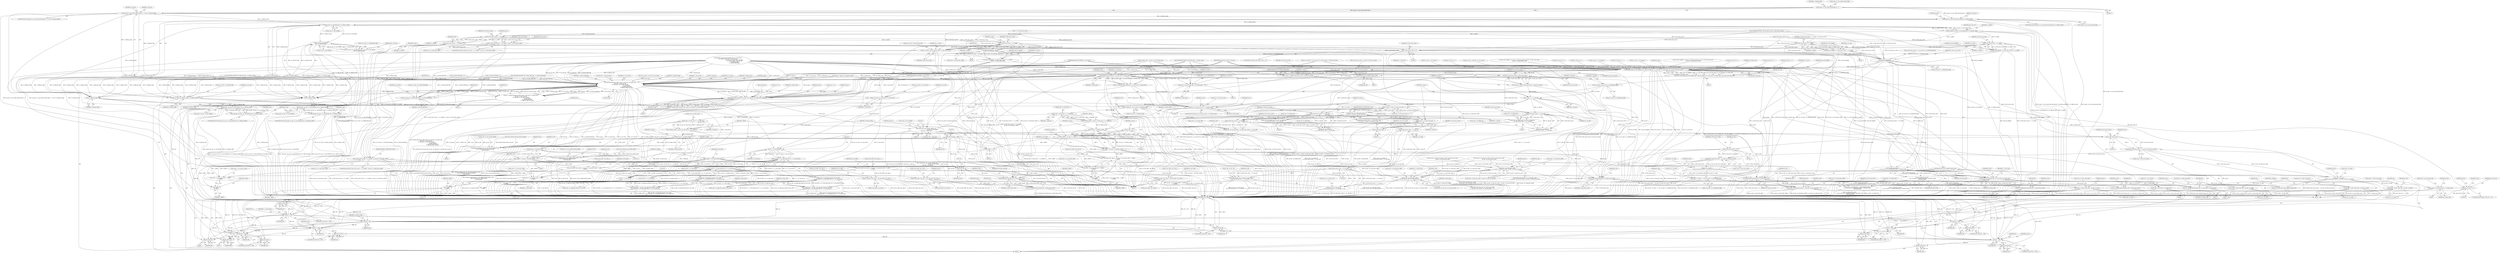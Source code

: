 digraph "0_Android_9a00f562a612d56e7b2b989d168647db900ba6cf_0@pointer" {
"1000627" [label="(Call,ps_pps->u1_pic_order_present_flag == 1)"];
"1000626" [label="(Call,(ps_pps->u1_pic_order_present_flag == 1) && (!u1_field_pic_flag))"];
"1000688" [label="(Call,ps_pps->u1_pic_order_present_flag && !u1_field_pic_flag)"];
"1000791" [label="(Call,ps_seq->u1_mb_aff_flag && (!u1_field_pic_flag))"];
"1000789" [label="(Call,u1_mbaff = ps_seq->u1_mb_aff_flag && (!u1_field_pic_flag))"];
"1000907" [label="(Call,u2_first_mb_in_slice << u1_mbaff)"];
"1000905" [label="(Call,num_mb_skipped = u2_first_mb_in_slice << u1_mbaff)"];
"1001047" [label="(Call,ih264d_mark_err_slice_skip(ps_dec, num_mb_skipped, u1_is_idr_slice, u2_frame_num, ps_cur_poc, prev_slice_err))"];
"1001045" [label="(Call,ret = ih264d_mark_err_slice_skip(ps_dec, num_mb_skipped, u1_is_idr_slice, u2_frame_num, ps_cur_poc, prev_slice_err))"];
"1001133" [label="(Call,ret != OK)"];
"1001136" [label="(Return,return ret;)"];
"1001227" [label="(Call,ret != OK)"];
"1001230" [label="(Return,return ret;)"];
"1001239" [label="(Call,ret != OK)"];
"1001242" [label="(Return,return ret;)"];
"1001257" [label="(Call,ret != OK)"];
"1001260" [label="(Return,return ret;)"];
"1001390" [label="(Call,ret != OK)"];
"1001393" [label="(Return,return ret;)"];
"1001605" [label="(Call,ret != OK)"];
"1001608" [label="(Return,return ret;)"];
"1001856" [label="(Return,return OK;)"];
"1001873" [label="(Return,return OK;)"];
"1002506" [label="(Call,ret != OK)"];
"1002509" [label="(Return,return ret;)"];
"1002566" [label="(Return,return ret;)"];
"1001075" [label="(Call,ps_dec->u2_prv_frame_num = u2_frame_num)"];
"1001088" [label="(Call,prev_slice_err == 2)"];
"1001128" [label="(Call,ih264d_err_pic_dispbuf_mgr(ps_dec))"];
"1001224" [label="(Call,ih264d_end_of_pic_dispbuf_mgr(ps_dec))"];
"1001222" [label="(Call,ret = ih264d_end_of_pic_dispbuf_mgr(ps_dec))"];
"1001234" [label="(Call,ih264d_end_of_pic(ps_dec, u1_is_idr_slice, u2_frame_num))"];
"1001232" [label="(Call,ret = ih264d_end_of_pic(ps_dec, u1_is_idr_slice, u2_frame_num))"];
"1001252" [label="(Call,ih264d_end_of_pic(ps_dec, u1_is_idr_slice, u2_frame_num))"];
"1001250" [label="(Call,ret = ih264d_end_of_pic(ps_dec, u1_is_idr_slice, u2_frame_num))"];
"1001265" [label="(Call,ps_dec->u2_prv_frame_num = u2_frame_num)"];
"1001373" [label="(Call,ih264d_decode_pic_order_cnt(u1_is_idr_slice, u2_frame_num,\n &ps_dec->s_prev_pic_poc,\n &s_tmp_poc, ps_cur_slice, ps_pps,\n                                          u1_nal_ref_idc,\n                                          u1_bottom_field_flag,\n                                          u1_field_pic_flag, &i4_poc))"];
"1001371" [label="(Call,ret = ih264d_decode_pic_order_cnt(u1_is_idr_slice, u2_frame_num,\n &ps_dec->s_prev_pic_poc,\n &s_tmp_poc, ps_cur_slice, ps_pps,\n                                          u1_nal_ref_idc,\n                                          u1_bottom_field_flag,\n                                          u1_field_pic_flag, &i4_poc))"];
"1001461" [label="(Call,ps_cur_slice->u1_field_pic_flag = u1_field_pic_flag)"];
"1001907" [label="(Call,u1_field_pic = ps_cur_slice->u1_field_pic_flag)"];
"1001968" [label="(Call,ps_dec->u2_frm_wd_y << u1_field_pic)"];
"1001966" [label="(Call,u4_frame_stride = ps_dec->u2_frm_wd_y << u1_field_pic)"];
"1001981" [label="(Call,u2_mb_y * u4_frame_stride)"];
"1001980" [label="(Call,(u2_mb_y * u4_frame_stride) << 4)"];
"1001978" [label="(Call,y_offset = (u2_mb_y * u4_frame_stride) << 4)"];
"1001985" [label="(Call,ps_trns_addr->pu1_dest_y = ps_dec->s_cur_pic.pu1_buf1 + x_offset\n + y_offset)"];
"1002044" [label="(Call,ps_trns_addr->pu1_mb_y = ps_trns_addr->pu1_dest_y)"];
"1001989" [label="(Call,ps_dec->s_cur_pic.pu1_buf1 + x_offset\n + y_offset)"];
"1001995" [label="(Call,x_offset\n + y_offset)"];
"1002011" [label="(Call,u2_mb_y * u4_frame_stride)"];
"1002010" [label="(Call,(u2_mb_y * u4_frame_stride) << 3)"];
"1002008" [label="(Call,y_offset = (u2_mb_y * u4_frame_stride) << 3)"];
"1002018" [label="(Call,ps_trns_addr->pu1_dest_u = ps_dec->s_cur_pic.pu1_buf2 + x_offset\n + y_offset)"];
"1002051" [label="(Call,ps_trns_addr->pu1_mb_u = ps_trns_addr->pu1_dest_u)"];
"1002022" [label="(Call,ps_dec->s_cur_pic.pu1_buf2 + x_offset\n + y_offset)"];
"1002028" [label="(Call,x_offset\n + y_offset)"];
"1002031" [label="(Call,ps_trns_addr->pu1_dest_v = ps_dec->s_cur_pic.pu1_buf3 + x_offset\n + y_offset)"];
"1002058" [label="(Call,ps_trns_addr->pu1_mb_v = ps_trns_addr->pu1_dest_v)"];
"1002035" [label="(Call,ps_dec->s_cur_pic.pu1_buf3 + x_offset\n + y_offset)"];
"1002041" [label="(Call,x_offset\n + y_offset)"];
"1002000" [label="(Call,ps_dec->u2_frm_wd_uv << u1_field_pic)"];
"1001998" [label="(Call,u4_frame_stride = ps_dec->u2_frm_wd_uv << u1_field_pic)"];
"1001466" [label="(Call,ps_cur_slice->u1_bottom_field_flag = u1_bottom_field_flag)"];
"1001493" [label="(Call,ps_cur_slice->u1_nal_ref_idc = u1_nal_ref_idc)"];
"1001559" [label="(Call,!u1_field_pic_flag)"];
"1001553" [label="(Call,(ps_pps->ps_sps->u1_mb_aff_flag) && (!u1_field_pic_flag))"];
"1001552" [label="(Call,!((ps_pps->ps_sps->u1_mb_aff_flag) && (!u1_field_pic_flag)))"];
"1001576" [label="(Call,!u1_field_pic_flag)"];
"1001570" [label="(Call,(ps_pps->ps_sps->u1_mb_aff_flag) && (!u1_field_pic_flag))"];
"1001569" [label="(Call,!((ps_pps->ps_sps->u1_mb_aff_flag) && (!u1_field_pic_flag)))"];
"1001597" [label="(Call,ih264d_start_of_pic(ps_dec, i4_poc, &s_tmp_poc, u2_frame_num, ps_pps))"];
"1001595" [label="(Call,ret = ih264d_start_of_pic(ps_dec, i4_poc, &s_tmp_poc, u2_frame_num, ps_pps))"];
"1001616" [label="(Call,ih264d_get_next_display_field(ps_dec,\n                                          ps_dec->ps_out_buffer,\n &(ps_dec->s_disp_op)))"];
"1001671" [label="(Call,(void *)ps_dec)"];
"1001663" [label="(Call,ithread_create(ps_dec->pv_dec_thread_handle, NULL,\n (void *)ih264d_decode_picture_thread,\n (void *)ps_dec))"];
"1001707" [label="(Call,ithread_create(ps_dec->pv_bs_deblk_thread_handle, NULL,\n (void *)ih264d_recon_deblk_thread,\n (void *)ps_dec))"];
"1001715" [label="(Call,(void *)ps_dec)"];
"1002405" [label="(Call,ih264d_parse_islice(ps_dec, u2_first_mb_in_slice))"];
"1002403" [label="(Call,ret = ih264d_parse_islice(ps_dec, u2_first_mb_in_slice))"];
"1002440" [label="(Call,ih264d_parse_pslice(ps_dec, u2_first_mb_in_slice))"];
"1002438" [label="(Call,ret = ih264d_parse_pslice(ps_dec, u2_first_mb_in_slice))"];
"1002474" [label="(Call,ih264d_parse_bslice(ps_dec, u2_first_mb_in_slice))"];
"1002472" [label="(Call,ret = ih264d_parse_bslice(ps_dec, u2_first_mb_in_slice))"];
"1001787" [label="(Call,ps_err->u4_frm_sei_sync == u2_frame_num)"];
"1001803" [label="(Call,ps_err->u4_cur_frm = u2_frame_num)"];
"1001823" [label="(Call,0 == u1_nal_ref_idc)"];
"1001819" [label="(Call,(B_SLICE == u1_slice_type) && (0 == u1_nal_ref_idc))"];
"1001813" [label="(Call,(ps_dec->u4_skip_frm_mask & B_SLC_BIT)\n && (B_SLICE == u1_slice_type) && (0 == u1_nal_ref_idc))"];
"1001811" [label="(Call,i4_skip_b_pic = (ps_dec->u4_skip_frm_mask & B_SLC_BIT)\n && (B_SLICE == u1_slice_type) && (0 == u1_nal_ref_idc))"];
"1001834" [label="(Call,(P_SLICE == u1_slice_type) && (0 == u1_nal_ref_idc))"];
"1001828" [label="(Call,(ps_dec->u4_skip_frm_mask & P_SLC_BIT)\n && (P_SLICE == u1_slice_type) && (0 == u1_nal_ref_idc))"];
"1001826" [label="(Call,i4_skip_p_pic = (ps_dec->u4_skip_frm_mask & P_SLC_BIT)\n && (P_SLICE == u1_slice_type) && (0 == u1_nal_ref_idc))"];
"1001838" [label="(Call,0 == u1_nal_ref_idc)"];
"1001456" [label="(Call,ps_cur_slice->u2_first_mb_in_slice = u2_first_mb_in_slice)"];
"1001591" [label="(Call,u2_first_mb_in_slice == 0)"];
"1001884" [label="(Call,u2_first_mb_in_slice\n << ps_cur_slice->u1_mbaff_frame_flag)"];
"1001883" [label="(Call,(u2_first_mb_in_slice\n << ps_cur_slice->u1_mbaff_frame_flag) * SUB_BLK_SIZE)"];
"1001882" [label="(Call,((u2_first_mb_in_slice\n << ps_cur_slice->u1_mbaff_frame_flag) * SUB_BLK_SIZE)\n - SUB_BLK_SIZE)"];
"1001878" [label="(Call,ps_dec->i4_submb_ofst = ((u2_first_mb_in_slice\n << ps_cur_slice->u1_mbaff_frame_flag) * SUB_BLK_SIZE)\n - SUB_BLK_SIZE)"];
"1001902" [label="(Call,u1_mb_aff = ps_cur_slice->u1_mbaff_frame_flag)"];
"1001946" [label="(Call,u2_mb_y <<= u1_mb_aff)"];
"1001956" [label="(Call,u2_mb_y > ps_dec->u2_frm_ht_in_mbs - 1)"];
"1001950" [label="(Call,(u2_mb_x > u2_frm_wd_in_mbs - 1)\n || (u2_mb_y > ps_dec->u2_frm_ht_in_mbs - 1))"];
"1002080" [label="(Call,u2_first_mb_in_slice << u1_mb_aff)"];
"1002072" [label="(Call,ps_dec->ps_deblk_mbn = ps_dec->ps_deblk_pic\n + (u2_first_mb_in_slice << u1_mb_aff))"];
"1002076" [label="(Call,ps_dec->ps_deblk_pic\n + (u2_first_mb_in_slice << u1_mb_aff))"];
"1002100" [label="(Call,u2_first_mb_in_slice << u1_mb_aff)"];
"1002096" [label="(Call,ps_dec->u2_cur_mb_addr = (u2_first_mb_in_slice << u1_mb_aff))"];
"1002114" [label="(Call,u2_first_mb_in_slice << u1_mb_aff)"];
"1002113" [label="(Call,(u2_first_mb_in_slice << u1_mb_aff) << 4)"];
"1002103" [label="(Call,ps_dec->ps_mv_cur = ps_dec->s_cur_pic.ps_mv\n + ((u2_first_mb_in_slice << u1_mb_aff) << 4))"];
"1002107" [label="(Call,ps_dec->s_cur_pic.ps_mv\n + ((u2_first_mb_in_slice << u1_mb_aff) << 4))"];
"1002227" [label="(Call,u2_first_mb_in_slice - 1)"];
"1002226" [label="(Call,MOD(u2_first_mb_in_slice - 1, ps_seq->u2_frm_wd_in_mbs))"];
"1002222" [label="(Call,ps_dec->u2_mbx =\n (MOD(u2_first_mb_in_slice - 1, ps_seq->u2_frm_wd_in_mbs)))"];
"1002251" [label="(Call,ps_dec->i2_prev_slice_mbx = ps_dec->u2_mbx)"];
"1002511" [label="(Call,ps_dec->i2_prev_slice_mbx = ps_dec->u2_mbx)"];
"1002237" [label="(Call,DIV(u2_first_mb_in_slice - 1, ps_seq->u2_frm_wd_in_mbs))"];
"1002233" [label="(Call,ps_dec->u2_mby =\n (DIV(u2_first_mb_in_slice - 1, ps_seq->u2_frm_wd_in_mbs)))"];
"1002244" [label="(Call,ps_dec->u2_mby <<= ps_cur_slice->u1_mbaff_frame_flag)"];
"1002258" [label="(Call,ps_dec->i2_prev_slice_mby = ps_dec->u2_mby)"];
"1002518" [label="(Call,ps_dec->i2_prev_slice_mby = ps_dec->u2_mby)"];
"1002238" [label="(Call,u2_first_mb_in_slice - 1)"];
"1002093" [label="(Call,u2_first_mb_in_slice << u1_mb_aff)"];
"1002085" [label="(Call,ps_dec->ps_deblk_mbn = ps_dec->ps_deblk_pic\n + (u2_first_mb_in_slice << u1_mb_aff))"];
"1002089" [label="(Call,ps_dec->ps_deblk_pic\n + (u2_first_mb_in_slice << u1_mb_aff))"];
"1001938" [label="(Call,MOD(u2_first_mb_in_slice, u2_frm_wd_in_mbs))"];
"1001936" [label="(Call,u2_mb_x = MOD(u2_first_mb_in_slice, u2_frm_wd_in_mbs))"];
"1001951" [label="(Call,u2_mb_x > u2_frm_wd_in_mbs - 1)"];
"1001975" [label="(Call,u2_mb_x << 4)"];
"1001973" [label="(Call,x_offset = u2_mb_x << 4)"];
"1002005" [label="(Call,x_offset >>= 1)"];
"1002015" [label="(Call,x_offset *= YUV420SP_FACTOR)"];
"1001943" [label="(Call,DIV(u2_first_mb_in_slice, u2_frm_wd_in_mbs))"];
"1001941" [label="(Call,u2_mb_y = DIV(u2_first_mb_in_slice, u2_frm_wd_in_mbs))"];
"1001953" [label="(Call,u2_frm_wd_in_mbs - 1)"];
"1000978" [label="(Call,u2_first_mb_in_slice << u1_mbaff)"];
"1000976" [label="(Call,num_mb_skipped = u2_first_mb_in_slice << u1_mbaff)"];
"1001007" [label="(Call,u2_first_mb_in_slice << u1_mbaff)"];
"1001006" [label="(Call,(u2_first_mb_in_slice << u1_mbaff) > ps_dec->u2_total_mbs_coded)"];
"1001019" [label="(Call,(u2_first_mb_in_slice << u1_mbaff)\n - ps_dec->u2_total_mbs_coded)"];
"1001017" [label="(Call,num_mb_skipped = (u2_first_mb_in_slice << u1_mbaff)\n - ps_dec->u2_total_mbs_coded)"];
"1001100" [label="(Call,ps_dec->u2_total_mbs_coded\n >= ps_dec->u2_frm_ht_in_mbs * ps_dec->u2_frm_wd_in_mbs)"];
"1001189" [label="(Call,ps_dec->u2_total_mbs_coded\n == (ps_dec->ps_cur_sps->u2_max_mb_addr + 1))"];
"1002526" [label="(Call,ps_dec->u2_total_mbs_coded >= (ps_seq->u2_max_mb_addr + 1))"];
"1001032" [label="(Call,(u2_first_mb_in_slice << u1_mbaff) < ps_dec->u2_total_mbs_coded)"];
"1001020" [label="(Call,u2_first_mb_in_slice << u1_mbaff)"];
"1001033" [label="(Call,u2_first_mb_in_slice << u1_mbaff)"];
"1000960" [label="(Call,ps_seq->u1_mb_aff_flag\n && (!u1_field_pic_flag))"];
"1000956" [label="(Call,ps_cur_slice->u1_mbaff_frame_flag = ps_seq->u1_mb_aff_flag\n && (!u1_field_pic_flag))"];
"1000977" [label="(Identifier,num_mb_skipped)"];
"1001047" [label="(Call,ih264d_mark_err_slice_skip(ps_dec, num_mb_skipped, u1_is_idr_slice, u2_frame_num, ps_cur_poc, prev_slice_err))"];
"1001006" [label="(Call,(u2_first_mb_in_slice << u1_mbaff) > ps_dec->u2_total_mbs_coded)"];
"1002081" [label="(Identifier,u2_first_mb_in_slice)"];
"1002032" [label="(Call,ps_trns_addr->pu1_dest_v)"];
"1001976" [label="(Identifier,u2_mb_x)"];
"1000373" [label="(Call,0 == u2_first_mb_in_slice)"];
"1001604" [label="(ControlStructure,if(ret != OK))"];
"1002510" [label="(Identifier,ret)"];
"1001380" [label="(Call,&s_tmp_poc)"];
"1002405" [label="(Call,ih264d_parse_islice(ps_dec, u2_first_mb_in_slice))"];
"1001231" [label="(Identifier,ret)"];
"1001997" [label="(Identifier,y_offset)"];
"1001563" [label="(Identifier,ps_dec)"];
"1000905" [label="(Call,num_mb_skipped = u2_first_mb_in_slice << u1_mbaff)"];
"1001820" [label="(Call,B_SLICE == u1_slice_type)"];
"1001843" [label="(Block,)"];
"1001605" [label="(Call,ret != OK)"];
"1002267" [label="(Identifier,ps_bitstrm)"];
"1001940" [label="(Identifier,u2_frm_wd_in_mbs)"];
"1001945" [label="(Identifier,u2_frm_wd_in_mbs)"];
"1002004" [label="(Identifier,u1_field_pic)"];
"1001057" [label="(Identifier,ps_dec)"];
"1002226" [label="(Call,MOD(u2_first_mb_in_slice - 1, ps_seq->u2_frm_wd_in_mbs))"];
"1001133" [label="(Call,ret != OK)"];
"1002228" [label="(Identifier,u2_first_mb_in_slice)"];
"1001024" [label="(Identifier,ps_dec)"];
"1001259" [label="(Identifier,OK)"];
"1001131" [label="(Identifier,ERROR_NEW_FRAME_EXPECTED)"];
"1001907" [label="(Call,u1_field_pic = ps_cur_slice->u1_field_pic_flag)"];
"1001825" [label="(Identifier,u1_nal_ref_idc)"];
"1001791" [label="(Identifier,u2_frame_num)"];
"1002528" [label="(Identifier,ps_dec)"];
"1002001" [label="(Call,ps_dec->u2_frm_wd_uv)"];
"1000488" [label="(Call,u1_bottom_field_flag = 0)"];
"1002042" [label="(Identifier,x_offset)"];
"1001892" [label="(Identifier,u2_first_mb_in_slice)"];
"1002242" [label="(Identifier,ps_seq)"];
"1002227" [label="(Call,u2_first_mb_in_slice - 1)"];
"1000272" [label="(Call,COPYTHECONTEXT(\"SH: first_mb_in_slice\",u2_first_mb_in_slice))"];
"1001236" [label="(Identifier,u1_is_idr_slice)"];
"1001823" [label="(Call,0 == u1_nal_ref_idc)"];
"1001018" [label="(Identifier,num_mb_skipped)"];
"1001391" [label="(Identifier,ret)"];
"1000910" [label="(Call,ps_cur_poc = &s_tmp_poc)"];
"1001662" [label="(Block,)"];
"1001889" [label="(Identifier,SUB_BLK_SIZE)"];
"1002441" [label="(Identifier,ps_dec)"];
"1000789" [label="(Call,u1_mbaff = ps_seq->u1_mb_aff_flag && (!u1_field_pic_flag))"];
"1000901" [label="(Block,)"];
"1000973" [label="(Call,prev_slice_err = 1)"];
"1002043" [label="(Identifier,y_offset)"];
"1001944" [label="(Identifier,u2_first_mb_in_slice)"];
"1001230" [label="(Return,return ret;)"];
"1001942" [label="(Identifier,u2_mb_y)"];
"1002509" [label="(Return,return ret;)"];
"1001664" [label="(Call,ps_dec->pv_dec_thread_handle)"];
"1001009" [label="(Identifier,u1_mbaff)"];
"1002017" [label="(Identifier,YUV420SP_FACTOR)"];
"1002031" [label="(Call,ps_trns_addr->pu1_dest_v = ps_dec->s_cur_pic.pu1_buf3 + x_offset\n + y_offset)"];
"1001233" [label="(Identifier,ret)"];
"1001251" [label="(Identifier,ret)"];
"1001560" [label="(Identifier,u1_field_pic_flag)"];
"1001234" [label="(Call,ih264d_end_of_pic(ps_dec, u1_is_idr_slice, u2_frame_num))"];
"1001382" [label="(Identifier,ps_cur_slice)"];
"1001026" [label="(Call,ps_cur_poc = &s_tmp_poc)"];
"1002015" [label="(Call,x_offset *= YUV420SP_FACTOR)"];
"1001570" [label="(Call,(ps_pps->ps_sps->u1_mb_aff_flag) && (!u1_field_pic_flag))"];
"1001968" [label="(Call,ps_dec->u2_frm_wd_y << u1_field_pic)"];
"1000692" [label="(Call,!u1_field_pic_flag)"];
"1001048" [label="(Identifier,ps_dec)"];
"1001904" [label="(Call,ps_cur_slice->u1_mbaff_frame_flag)"];
"1001985" [label="(Call,ps_trns_addr->pu1_dest_y = ps_dec->s_cur_pic.pu1_buf1 + x_offset\n + y_offset)"];
"1001627" [label="(Literal,0)"];
"1000519" [label="(Call,u1_field_pic_flag = 0)"];
"1001708" [label="(Call,ps_dec->pv_bs_deblk_thread_handle)"];
"1000166" [label="(Block,)"];
"1001966" [label="(Call,u4_frame_stride = ps_dec->u2_frm_wd_y << u1_field_pic)"];
"1000960" [label="(Call,ps_seq->u1_mb_aff_flag\n && (!u1_field_pic_flag))"];
"1000798" [label="(Identifier,prev_slice_err)"];
"1001909" [label="(Call,ps_cur_slice->u1_field_pic_flag)"];
"1001580" [label="(Identifier,ps_dec)"];
"1001829" [label="(Call,ps_dec->u4_skip_frm_mask & P_SLC_BIT)"];
"1001034" [label="(Identifier,u2_first_mb_in_slice)"];
"1002098" [label="(Identifier,ps_dec)"];
"1002519" [label="(Call,ps_dec->i2_prev_slice_mby)"];
"1002035" [label="(Call,ps_dec->s_cur_pic.pu1_buf3 + x_offset\n + y_offset)"];
"1001982" [label="(Identifier,u2_mb_y)"];
"1002439" [label="(Identifier,ret)"];
"1001786" [label="(ControlStructure,if(ps_err->u4_frm_sei_sync == u2_frame_num))"];
"1001190" [label="(Call,ps_dec->u2_total_mbs_coded)"];
"1001950" [label="(Call,(u2_mb_x > u2_frm_wd_in_mbs - 1)\n || (u2_mb_y > ps_dec->u2_frm_ht_in_mbs - 1))"];
"1001032" [label="(Call,(u2_first_mb_in_slice << u1_mbaff) < ps_dec->u2_total_mbs_coded)"];
"1001835" [label="(Call,P_SLICE == u1_slice_type)"];
"1001269" [label="(Identifier,u2_frame_num)"];
"1001878" [label="(Call,ps_dec->i4_submb_ofst = ((u2_first_mb_in_slice\n << ps_cur_slice->u1_mbaff_frame_flag) * SUB_BLK_SIZE)\n - SUB_BLK_SIZE)"];
"1001372" [label="(Identifier,ret)"];
"1001711" [label="(Identifier,NULL)"];
"1002251" [label="(Call,ps_dec->i2_prev_slice_mbx = ps_dec->u2_mbx)"];
"1002116" [label="(Identifier,u1_mb_aff)"];
"1001088" [label="(Call,prev_slice_err == 2)"];
"1002006" [label="(Identifier,x_offset)"];
"1000472" [label="(Call,COPYTHECONTEXT(\"SH: frame_num\", u2_frame_num))"];
"1002044" [label="(Call,ps_trns_addr->pu1_mb_y = ps_trns_addr->pu1_dest_y)"];
"1002403" [label="(Call,ret = ih264d_parse_islice(ps_dec, u2_first_mb_in_slice))"];
"1000986" [label="(Call,num_mb_skipped = (ps_dec->u2_frm_ht_in_mbs * ps_dec->u2_frm_wd_in_mbs)\n - ps_dec->u2_total_mbs_coded)"];
"1001228" [label="(Identifier,ret)"];
"1001123" [label="(Identifier,ps_dec)"];
"1000790" [label="(Identifier,u1_mbaff)"];
"1000979" [label="(Identifier,u2_first_mb_in_slice)"];
"1000625" [label="(ControlStructure,if((ps_pps->u1_pic_order_present_flag == 1) && (!u1_field_pic_flag)))"];
"1001457" [label="(Call,ps_cur_slice->u2_first_mb_in_slice)"];
"1001044" [label="(Block,)"];
"1000687" [label="(ControlStructure,if(ps_pps->u1_pic_order_present_flag && !u1_field_pic_flag))"];
"1001972" [label="(Identifier,u1_field_pic)"];
"1002033" [label="(Identifier,ps_trns_addr)"];
"1002071" [label="(Block,)"];
"1002568" [label="(MethodReturn,WORD32)"];
"1001808" [label="(Block,)"];
"1001212" [label="(Identifier,i1_is_end_of_poc)"];
"1001373" [label="(Call,ih264d_decode_pic_order_cnt(u1_is_idr_slice, u2_frame_num,\n &ps_dec->s_prev_pic_poc,\n &s_tmp_poc, ps_cur_slice, ps_pps,\n                                          u1_nal_ref_idc,\n                                          u1_bottom_field_flag,\n                                          u1_field_pic_flag, &i4_poc))"];
"1001137" [label="(Identifier,ret)"];
"1002045" [label="(Call,ps_trns_addr->pu1_mb_y)"];
"1001240" [label="(Identifier,ret)"];
"1001094" [label="(Identifier,ps_dec)"];
"1002506" [label="(Call,ret != OK)"];
"1001597" [label="(Call,ih264d_start_of_pic(ps_dec, i4_poc, &s_tmp_poc, u2_frame_num, ps_pps))"];
"1002252" [label="(Call,ps_dec->i2_prev_slice_mbx)"];
"1001937" [label="(Identifier,u2_mb_x)"];
"1002244" [label="(Call,ps_dec->u2_mby <<= ps_cur_slice->u1_mbaff_frame_flag)"];
"1001129" [label="(Identifier,ps_dec)"];
"1002472" [label="(Call,ret = ih264d_parse_bslice(ps_dec, u2_first_mb_in_slice))"];
"1001019" [label="(Call,(u2_first_mb_in_slice << u1_mbaff)\n - ps_dec->u2_total_mbs_coded)"];
"1002538" [label="(Identifier,ps_dec)"];
"1000976" [label="(Call,num_mb_skipped = u2_first_mb_in_slice << u1_mbaff)"];
"1001602" [label="(Identifier,u2_frame_num)"];
"1001952" [label="(Identifier,u2_mb_x)"];
"1001586" [label="(Identifier,ps_dec)"];
"1001136" [label="(Return,return ret;)"];
"1001102" [label="(Identifier,ps_dec)"];
"1001375" [label="(Identifier,u2_frame_num)"];
"1002019" [label="(Call,ps_trns_addr->pu1_dest_u)"];
"1001204" [label="(Identifier,ps_dec)"];
"1001046" [label="(Identifier,ret)"];
"1001974" [label="(Identifier,x_offset)"];
"1001387" [label="(Call,&i4_poc)"];
"1002051" [label="(Call,ps_trns_addr->pu1_mb_u = ps_trns_addr->pu1_dest_u)"];
"1001245" [label="(Literal,\" ------ PIC SKIPPED ------\n\")"];
"1002229" [label="(Literal,1)"];
"1001013" [label="(Block,)"];
"1001037" [label="(Identifier,ps_dec)"];
"1001237" [label="(Identifier,u2_frame_num)"];
"1000983" [label="(Call,prev_slice_err = 2)"];
"1001571" [label="(Call,ps_pps->ps_sps->u1_mb_aff_flag)"];
"1001250" [label="(Call,ret = ih264d_end_of_pic(ps_dec, u1_is_idr_slice, u2_frame_num))"];
"1002507" [label="(Identifier,ret)"];
"1001890" [label="(Identifier,SUB_BLK_SIZE)"];
"1002076" [label="(Call,ps_dec->ps_deblk_pic\n + (u2_first_mb_in_slice << u1_mb_aff))"];
"1000911" [label="(Identifier,ps_cur_poc)"];
"1000256" [label="(Call,u2_first_mb_in_slice << ps_cur_slice->u1_mbaff_frame_flag)"];
"1002085" [label="(Call,ps_dec->ps_deblk_mbn = ps_dec->ps_deblk_pic\n + (u2_first_mb_in_slice << u1_mb_aff))"];
"1002246" [label="(Identifier,ps_dec)"];
"1001265" [label="(Call,ps_dec->u2_prv_frame_num = u2_frame_num)"];
"1001242" [label="(Return,return ret;)"];
"1001814" [label="(Call,ps_dec->u4_skip_frm_mask & B_SLC_BIT)"];
"1001060" [label="(Block,)"];
"1001470" [label="(Identifier,u1_bottom_field_flag)"];
"1000626" [label="(Call,(ps_pps->u1_pic_order_present_flag == 1) && (!u1_field_pic_flag))"];
"1000164" [label="(MethodParameterIn,UWORD8 u1_nal_ref_idc)"];
"1002515" [label="(Call,ps_dec->u2_mbx)"];
"1001011" [label="(Identifier,ps_dec)"];
"1001986" [label="(Call,ps_trns_addr->pu1_dest_y)"];
"1000631" [label="(Literal,1)"];
"1001087" [label="(ControlStructure,if(prev_slice_err == 2))"];
"1002438" [label="(Call,ret = ih264d_parse_pslice(ps_dec, u2_first_mb_in_slice))"];
"1001996" [label="(Identifier,x_offset)"];
"1001494" [label="(Call,ps_cur_slice->u1_nal_ref_idc)"];
"1001051" [label="(Identifier,u2_frame_num)"];
"1002010" [label="(Call,(u2_mb_y * u4_frame_stride) << 3)"];
"1001397" [label="(Identifier,i4_poc)"];
"1001462" [label="(Call,ps_cur_slice->u1_field_pic_flag)"];
"1002525" [label="(ControlStructure,if(ps_dec->u2_total_mbs_coded >= (ps_seq->u2_max_mb_addr + 1)))"];
"1001079" [label="(Identifier,u2_frame_num)"];
"1001912" [label="(Block,)"];
"1001134" [label="(Identifier,ret)"];
"1001227" [label="(Call,ret != OK)"];
"1002022" [label="(Call,ps_dec->s_cur_pic.pu1_buf2 + x_offset\n + y_offset)"];
"1002518" [label="(Call,ps_dec->i2_prev_slice_mby = ps_dec->u2_mby)"];
"1001609" [label="(Identifier,ret)"];
"1001473" [label="(Identifier,ps_cur_slice)"];
"1002255" [label="(Call,ps_dec->u2_mbx)"];
"1001998" [label="(Call,u4_frame_stride = ps_dec->u2_frm_wd_uv << u1_field_pic)"];
"1001958" [label="(Call,ps_dec->u2_frm_ht_in_mbs - 1)"];
"1001897" [label="(Call,u2_frm_wd_in_mbs = ps_seq->u2_frm_wd_in_mbs)"];
"1002260" [label="(Identifier,ps_dec)"];
"1002107" [label="(Call,ps_dec->s_cur_pic.ps_mv\n + ((u2_first_mb_in_slice << u1_mb_aff) << 4))"];
"1001999" [label="(Identifier,u4_frame_stride)"];
"1001114" [label="(Identifier,ps_dec)"];
"1001193" [label="(Call,ps_dec->ps_cur_sps->u2_max_mb_addr + 1)"];
"1002117" [label="(Literal,4)"];
"1001383" [label="(Identifier,ps_pps)"];
"1000485" [label="(Call,COPYTHECONTEXT(\"SH: field_pic_flag\", u1_field_pic_flag))"];
"1001385" [label="(Identifier,u1_bottom_field_flag)"];
"1002114" [label="(Call,u2_first_mb_in_slice << u1_mb_aff)"];
"1000902" [label="(Call,prev_slice_err = 1)"];
"1001590" [label="(ControlStructure,if(u2_first_mb_in_slice == 0))"];
"1002235" [label="(Identifier,ps_dec)"];
"1000744" [label="(Call,ih264d_is_end_of_pic(u2_frame_num, u1_nal_ref_idc,\n &s_tmp_poc, &ps_dec->s_cur_pic_poc,\n                                            ps_cur_slice, u1_pic_order_cnt_type,\n                                            u1_nal_unit_type, u4_idr_pic_id,\n                                            u1_field_pic_flag,\n                                            u1_bottom_field_flag))"];
"1001612" [label="(Identifier,ps_dec)"];
"1001249" [label="(Block,)"];
"1001886" [label="(Call,ps_cur_slice->u1_mbaff_frame_flag)"];
"1001795" [label="(Identifier,ps_err)"];
"1001838" [label="(Call,0 == u1_nal_ref_idc)"];
"1001015" [label="(Identifier,prev_slice_err)"];
"1001663" [label="(Call,ithread_create(ps_dec->pv_dec_thread_handle, NULL,\n (void *)ih264d_decode_picture_thread,\n (void *)ps_dec))"];
"1001041" [label="(Identifier,ERROR_CORRUPTED_SLICE)"];
"1002020" [label="(Identifier,ps_trns_addr)"];
"1001857" [label="(Identifier,OK)"];
"1001027" [label="(Identifier,ps_cur_poc)"];
"1001053" [label="(Identifier,prev_slice_err)"];
"1001235" [label="(Identifier,ps_dec)"];
"1000972" [label="(Block,)"];
"1002000" [label="(Call,ps_dec->u2_frm_wd_uv << u1_field_pic)"];
"1001812" [label="(Identifier,i4_skip_b_pic)"];
"1002412" [label="(Identifier,ps_dec)"];
"1001593" [label="(Literal,0)"];
"1001840" [label="(Identifier,u1_nal_ref_idc)"];
"1001552" [label="(Call,!((ps_pps->ps_sps->u1_mb_aff_flag) && (!u1_field_pic_flag)))"];
"1000627" [label="(Call,ps_pps->u1_pic_order_present_flag == 1)"];
"1001779" [label="(Block,)"];
"1002059" [label="(Call,ps_trns_addr->pu1_mb_v)"];
"1001983" [label="(Identifier,u4_frame_stride)"];
"1001223" [label="(Identifier,ret)"];
"1002258" [label="(Call,ps_dec->i2_prev_slice_mby = ps_dec->u2_mby)"];
"1002395" [label="(Block,)"];
"1001939" [label="(Identifier,u2_first_mb_in_slice)"];
"1001023" [label="(Call,ps_dec->u2_total_mbs_coded)"];
"1001266" [label="(Call,ps_dec->u2_prv_frame_num)"];
"1002011" [label="(Call,u2_mb_y * u4_frame_stride)"];
"1001980" [label="(Call,(u2_mb_y * u4_frame_stride) << 4)"];
"1001885" [label="(Identifier,u2_first_mb_in_slice)"];
"1001707" [label="(Call,ithread_create(ps_dec->pv_bs_deblk_thread_handle, NULL,\n (void *)ih264d_recon_deblk_thread,\n (void *)ps_dec))"];
"1001043" [label="(Identifier,prev_slice_err)"];
"1001990" [label="(Call,ps_dec->s_cur_pic.pu1_buf1)"];
"1001592" [label="(Identifier,u2_first_mb_in_slice)"];
"1001000" [label="(Identifier,ps_cur_poc)"];
"1001082" [label="(Identifier,ps_dec)"];
"1000957" [label="(Call,ps_cur_slice->u1_mbaff_frame_flag)"];
"1001977" [label="(Literal,4)"];
"1001596" [label="(Identifier,ret)"];
"1000430" [label="(Call,ps_pps = &ps_dec->ps_pps[u4_temp])"];
"1001568" [label="(ControlStructure,if(!((ps_pps->ps_sps->u1_mb_aff_flag) && (!u1_field_pic_flag))))"];
"1002520" [label="(Identifier,ps_dec)"];
"1000978" [label="(Call,u2_first_mb_in_slice << u1_mbaff)"];
"1002464" [label="(Block,)"];
"1002479" [label="(Identifier,ps_dec)"];
"1002080" [label="(Call,u2_first_mb_in_slice << u1_mb_aff)"];
"1001188" [label="(ControlStructure,if(ps_dec->u2_total_mbs_coded\n == (ps_dec->ps_cur_sps->u2_max_mb_addr + 1)))"];
"1001805" [label="(Identifier,ps_err)"];
"1001553" [label="(Call,(ps_pps->ps_sps->u1_mb_aff_flag) && (!u1_field_pic_flag))"];
"1002223" [label="(Call,ps_dec->u2_mbx)"];
"1002060" [label="(Identifier,ps_trns_addr)"];
"1002234" [label="(Call,ps_dec->u2_mby)"];
"1001598" [label="(Identifier,ps_dec)"];
"1002474" [label="(Call,ih264d_parse_bslice(ps_dec, u2_first_mb_in_slice))"];
"1001807" [label="(Identifier,u2_frame_num)"];
"1001956" [label="(Call,u2_mb_y > ps_dec->u2_frm_ht_in_mbs - 1)"];
"1001256" [label="(ControlStructure,if(ret != OK))"];
"1002072" [label="(Call,ps_dec->ps_deblk_mbn = ps_dec->ps_deblk_pic\n + (u2_first_mb_in_slice << u1_mb_aff))"];
"1001616" [label="(Call,ih264d_get_next_display_field(ps_dec,\n                                          ps_dec->ps_out_buffer,\n &(ps_dec->s_disp_op)))"];
"1001569" [label="(Call,!((ps_pps->ps_sps->u1_mb_aff_flag) && (!u1_field_pic_flag)))"];
"1001607" [label="(Identifier,OK)"];
"1000505" [label="(Call,COPYTHECONTEXT(\"SH: bottom_field_flag\", u1_bottom_field_flag))"];
"1001252" [label="(Call,ih264d_end_of_pic(ps_dec, u1_is_idr_slice, u2_frame_num))"];
"1001673" [label="(Identifier,ps_dec)"];
"1000688" [label="(Call,ps_pps->u1_pic_order_present_flag && !u1_field_pic_flag)"];
"1001389" [label="(ControlStructure,if(ret != OK))"];
"1001955" [label="(Literal,1)"];
"1002094" [label="(Identifier,u2_first_mb_in_slice)"];
"1002007" [label="(Literal,1)"];
"1001376" [label="(Call,&ps_dec->s_prev_pic_poc)"];
"1001787" [label="(Call,ps_err->u4_frm_sei_sync == u2_frame_num)"];
"1001667" [label="(Identifier,NULL)"];
"1001101" [label="(Call,ps_dec->u2_total_mbs_coded)"];
"1000843" [label="(Call,prev_slice_err = 2)"];
"1001839" [label="(Literal,0)"];
"1001099" [label="(ControlStructure,if(ps_dec->u2_total_mbs_coded\n >= ps_dec->u2_frm_ht_in_mbs * ps_dec->u2_frm_wd_in_mbs))"];
"1002012" [label="(Identifier,u2_mb_y)"];
"1002029" [label="(Identifier,x_offset)"];
"1001943" [label="(Call,DIV(u2_first_mb_in_slice, u2_frm_wd_in_mbs))"];
"1002511" [label="(Call,ps_dec->i2_prev_slice_mbx = ps_dec->u2_mbx)"];
"1001981" [label="(Call,u2_mb_y * u4_frame_stride)"];
"1001394" [label="(Identifier,ret)"];
"1001826" [label="(Call,i4_skip_p_pic = (ps_dec->u4_skip_frm_mask & P_SLC_BIT)\n && (P_SLICE == u1_slice_type) && (0 == u1_nal_ref_idc))"];
"1001261" [label="(Identifier,ret)"];
"1001615" [label="(Block,)"];
"1000791" [label="(Call,ps_seq->u1_mb_aff_flag && (!u1_field_pic_flag))"];
"1001224" [label="(Call,ih264d_end_of_pic_dispbuf_mgr(ps_dec))"];
"1002245" [label="(Call,ps_dec->u2_mby)"];
"1001856" [label="(Return,return OK;)"];
"1002005" [label="(Call,x_offset >>= 1)"];
"1001973" [label="(Call,x_offset = u2_mb_x << 4)"];
"1001828" [label="(Call,(ps_dec->u4_skip_frm_mask & P_SLC_BIT)\n && (P_SLICE == u1_slice_type) && (0 == u1_nal_ref_idc))"];
"1001243" [label="(Identifier,ret)"];
"1001021" [label="(Identifier,u2_first_mb_in_slice)"];
"1002217" [label="(Identifier,ps_dec)"];
"1001460" [label="(Identifier,u2_first_mb_in_slice)"];
"1001957" [label="(Identifier,u2_mb_y)"];
"1001978" [label="(Call,y_offset = (u2_mb_y * u4_frame_stride) << 4)"];
"1001135" [label="(Identifier,OK)"];
"1001559" [label="(Call,!u1_field_pic_flag)"];
"1001407" [label="(Call,i4_poc == 0)"];
"1001052" [label="(Identifier,ps_cur_poc)"];
"1001979" [label="(Identifier,y_offset)"];
"1001049" [label="(Identifier,num_mb_skipped)"];
"1002442" [label="(Identifier,u2_first_mb_in_slice)"];
"1001241" [label="(Identifier,OK)"];
"1002445" [label="(Identifier,ps_dec)"];
"1002113" [label="(Call,(u2_first_mb_in_slice << u1_mb_aff) << 4)"];
"1000964" [label="(Call,!u1_field_pic_flag)"];
"1001076" [label="(Call,ps_dec->u2_prv_frame_num)"];
"1002404" [label="(Identifier,ret)"];
"1002101" [label="(Identifier,u2_first_mb_in_slice)"];
"1001989" [label="(Call,ps_dec->s_cur_pic.pu1_buf1 + x_offset\n + y_offset)"];
"1001374" [label="(Identifier,u1_is_idr_slice)"];
"1002053" [label="(Identifier,ps_trns_addr)"];
"1001953" [label="(Call,u2_frm_wd_in_mbs - 1)"];
"1001671" [label="(Call,(void *)ps_dec)"];
"1001720" [label="(Identifier,ps_dec)"];
"1002055" [label="(Call,ps_trns_addr->pu1_dest_u)"];
"1001717" [label="(Identifier,ps_dec)"];
"1001606" [label="(Identifier,ret)"];
"1002238" [label="(Call,u2_first_mb_in_slice - 1)"];
"1002231" [label="(Identifier,ps_seq)"];
"1001257" [label="(Call,ret != OK)"];
"1001995" [label="(Call,x_offset\n + y_offset)"];
"1001100" [label="(Call,ps_dec->u2_total_mbs_coded\n >= ps_dec->u2_frm_ht_in_mbs * ps_dec->u2_frm_wd_in_mbs)"];
"1001493" [label="(Call,ps_cur_slice->u1_nal_ref_idc = u1_nal_ref_idc)"];
"1001975" [label="(Call,u2_mb_x << 4)"];
"1001007" [label="(Call,u2_first_mb_in_slice << u1_mbaff)"];
"1002566" [label="(Return,return ret;)"];
"1001882" [label="(Call,((u2_first_mb_in_slice\n << ps_cur_slice->u1_mbaff_frame_flag) * SUB_BLK_SIZE)\n - SUB_BLK_SIZE)"];
"1001967" [label="(Identifier,u4_frame_stride)"];
"1001804" [label="(Call,ps_err->u4_cur_frm)"];
"1001668" [label="(Call,(void *)ih264d_decode_picture_thread)"];
"1001712" [label="(Call,(void *)ih264d_recon_deblk_thread)"];
"1001050" [label="(Identifier,u1_is_idr_slice)"];
"1002023" [label="(Call,ps_dec->s_cur_pic.pu1_buf2)"];
"1002230" [label="(Call,ps_seq->u2_frm_wd_in_mbs)"];
"1001045" [label="(Call,ret = ih264d_mark_err_slice_skip(ps_dec, num_mb_skipped, u1_is_idr_slice, u2_frame_num, ps_cur_poc, prev_slice_err))"];
"1001253" [label="(Identifier,ps_dec)"];
"1001254" [label="(Identifier,u1_is_idr_slice)"];
"1002406" [label="(Identifier,ps_dec)"];
"1000792" [label="(Call,ps_seq->u1_mb_aff_flag)"];
"1000795" [label="(Call,!u1_field_pic_flag)"];
"1001226" [label="(ControlStructure,if(ret != OK))"];
"1001903" [label="(Identifier,u1_mb_aff)"];
"1002093" [label="(Call,u2_first_mb_in_slice << u1_mb_aff)"];
"1000539" [label="(Call,0 == u1_field_pic_flag)"];
"1001229" [label="(Identifier,OK)"];
"1001788" [label="(Call,ps_err->u4_frm_sei_sync)"];
"1002016" [label="(Identifier,x_offset)"];
"1001238" [label="(ControlStructure,if(ret != OK))"];
"1002014" [label="(Literal,3)"];
"1000999" [label="(Call,ps_cur_poc = &s_tmp_poc)"];
"1001617" [label="(Identifier,ps_dec)"];
"1000713" [label="(Identifier,ps_pps)"];
"1001883" [label="(Call,(u2_first_mb_in_slice\n << ps_cur_slice->u1_mbaff_frame_flag) * SUB_BLK_SIZE)"];
"1001813" [label="(Call,(ps_dec->u4_skip_frm_mask & B_SLC_BIT)\n && (B_SLICE == u1_slice_type) && (0 == u1_nal_ref_idc))"];
"1000689" [label="(Call,ps_pps->u1_pic_order_present_flag)"];
"1000908" [label="(Identifier,u2_first_mb_in_slice)"];
"1002262" [label="(Call,ps_dec->u2_mby)"];
"1000865" [label="(Call,(ps_dec->u2_frm_ht_in_mbs * ps_dec->u2_frm_wd_in_mbs)\n - ps_dec->u2_total_mbs_coded)"];
"1002096" [label="(Call,ps_dec->u2_cur_mb_addr = (u2_first_mb_in_slice << u1_mb_aff))"];
"1001819" [label="(Call,(B_SLICE == u1_slice_type) && (0 == u1_nal_ref_idc))"];
"1001842" [label="(Identifier,i4_skip_b_pic)"];
"1002084" [label="(Block,)"];
"1001603" [label="(Identifier,ps_pps)"];
"1002473" [label="(Identifier,ret)"];
"1002086" [label="(Call,ps_dec->ps_deblk_mbn)"];
"1002095" [label="(Identifier,u1_mb_aff)"];
"1001676" [label="(Identifier,ps_dec)"];
"1002527" [label="(Call,ps_dec->u2_total_mbs_coded)"];
"1002512" [label="(Call,ps_dec->i2_prev_slice_mbx)"];
"1002068" [label="(Identifier,ps_dec)"];
"1001463" [label="(Identifier,ps_cur_slice)"];
"1001390" [label="(Call,ret != OK)"];
"1002508" [label="(Identifier,OK)"];
"1000698" [label="(Identifier,s_tmp_poc)"];
"1001005" [label="(ControlStructure,if((u2_first_mb_in_slice << u1_mbaff) > ps_dec->u2_total_mbs_coded))"];
"1002513" [label="(Identifier,ps_dec)"];
"1002082" [label="(Identifier,u1_mb_aff)"];
"1002407" [label="(Identifier,u2_first_mb_in_slice)"];
"1000632" [label="(Call,!u1_field_pic_flag)"];
"1001936" [label="(Call,u2_mb_x = MOD(u2_first_mb_in_slice, u2_frm_wd_in_mbs))"];
"1001599" [label="(Identifier,i4_poc)"];
"1001948" [label="(Identifier,u1_mb_aff)"];
"1001576" [label="(Call,!u1_field_pic_flag)"];
"1001010" [label="(Call,ps_dec->u2_total_mbs_coded)"];
"1002036" [label="(Call,ps_dec->s_cur_pic.pu1_buf3)"];
"1002237" [label="(Call,DIV(u2_first_mb_in_slice - 1, ps_seq->u2_frm_wd_in_mbs))"];
"1002100" [label="(Call,u2_first_mb_in_slice << u1_mb_aff)"];
"1002090" [label="(Call,ps_dec->ps_deblk_pic)"];
"1001392" [label="(Identifier,OK)"];
"1001860" [label="(Block,)"];
"1002222" [label="(Call,ps_dec->u2_mbx =\n (MOD(u2_first_mb_in_slice - 1, ps_seq->u2_frm_wd_in_mbs)))"];
"1001370" [label="(Block,)"];
"1001969" [label="(Call,ps_dec->u2_frm_wd_y)"];
"1002028" [label="(Call,x_offset\n + y_offset)"];
"1002041" [label="(Call,x_offset\n + y_offset)"];
"1001467" [label="(Call,ps_cur_slice->u1_bottom_field_flag)"];
"1001715" [label="(Call,(void *)ps_dec)"];
"1000522" [label="(Call,u1_bottom_field_flag = 0)"];
"1002259" [label="(Call,ps_dec->i2_prev_slice_mby)"];
"1002475" [label="(Identifier,ps_dec)"];
"1001984" [label="(Literal,4)"];
"1002048" [label="(Call,ps_trns_addr->pu1_dest_y)"];
"1001371" [label="(Call,ret = ih264d_decode_pic_order_cnt(u1_is_idr_slice, u2_frame_num,\n &ps_dec->s_prev_pic_poc,\n &s_tmp_poc, ps_cur_slice, ps_pps,\n                                          u1_nal_ref_idc,\n                                          u1_bottom_field_flag,\n                                          u1_field_pic_flag, &i4_poc))"];
"1001938" [label="(Call,MOD(u2_first_mb_in_slice, u2_frm_wd_in_mbs))"];
"1000909" [label="(Identifier,u1_mbaff)"];
"1001595" [label="(Call,ret = ih264d_start_of_pic(ps_dec, i4_poc, &s_tmp_poc, u2_frame_num, ps_pps))"];
"1001468" [label="(Identifier,ps_cur_slice)"];
"1001873" [label="(Return,return OK;)"];
"1002046" [label="(Identifier,ps_trns_addr)"];
"1002505" [label="(ControlStructure,if(ret != OK))"];
"1001987" [label="(Identifier,ps_trns_addr)"];
"1001551" [label="(ControlStructure,if(!((ps_pps->ps_sps->u1_mb_aff_flag) && (!u1_field_pic_flag))))"];
"1000956" [label="(Call,ps_cur_slice->u1_mbaff_frame_flag = ps_seq->u1_mb_aff_flag\n && (!u1_field_pic_flag))"];
"1002233" [label="(Call,ps_dec->u2_mby =\n (DIV(u2_first_mb_in_slice - 1, ps_seq->u2_frm_wd_in_mbs)))"];
"1000176" [label="(Call,*ps_cur_slice = ps_dec->ps_cur_slice)"];
"1001393" [label="(Return,return ret;)"];
"1001035" [label="(Identifier,u1_mbaff)"];
"1002102" [label="(Identifier,u1_mb_aff)"];
"1000906" [label="(Identifier,num_mb_skipped)"];
"1002430" [label="(Block,)"];
"1001949" [label="(ControlStructure,if((u2_mb_x > u2_frm_wd_in_mbs - 1)\n || (u2_mb_y > ps_dec->u2_frm_ht_in_mbs - 1)))"];
"1002248" [label="(Call,ps_cur_slice->u1_mbaff_frame_flag)"];
"1001014" [label="(Call,prev_slice_err = 2)"];
"1001239" [label="(Call,ret != OK)"];
"1000637" [label="(Identifier,s_tmp_poc)"];
"1002105" [label="(Identifier,ps_dec)"];
"1002476" [label="(Identifier,u2_first_mb_in_slice)"];
"1002526" [label="(Call,ps_dec->u2_total_mbs_coded >= (ps_seq->u2_max_mb_addr + 1))"];
"1002239" [label="(Identifier,u2_first_mb_in_slice)"];
"1001221" [label="(Block,)"];
"1002440" [label="(Call,ih264d_parse_pslice(ps_dec, u2_first_mb_in_slice))"];
"1002089" [label="(Call,ps_dec->ps_deblk_pic\n + (u2_first_mb_in_slice << u1_mb_aff))"];
"1001036" [label="(Call,ps_dec->u2_total_mbs_coded)"];
"1001020" [label="(Call,u2_first_mb_in_slice << u1_mbaff)"];
"1001618" [label="(Call,ps_dec->ps_out_buffer)"];
"1002108" [label="(Call,ps_dec->s_cur_pic.ps_mv)"];
"1001908" [label="(Identifier,u1_field_pic)"];
"1002104" [label="(Call,ps_dec->ps_mv_cur)"];
"1001022" [label="(Identifier,u1_mbaff)"];
"1001701" [label="(Block,)"];
"1002522" [label="(Call,ps_dec->u2_mby)"];
"1000650" [label="(Identifier,s_tmp_poc)"];
"1001090" [label="(Literal,2)"];
"1001008" [label="(Identifier,u2_first_mb_in_slice)"];
"1000876" [label="(Call,ps_cur_poc = &ps_dec->s_cur_pic_poc)"];
"1001386" [label="(Identifier,u1_field_pic_flag)"];
"1001941" [label="(Call,u2_mb_y = DIV(u2_first_mb_in_slice, u2_frm_wd_in_mbs))"];
"1002544" [label="(Identifier,ps_err)"];
"1001263" [label="(Identifier,u1_field_pic_flag)"];
"1002009" [label="(Identifier,y_offset)"];
"1001384" [label="(Identifier,u1_nal_ref_idc)"];
"1001951" [label="(Call,u2_mb_x > u2_frm_wd_in_mbs - 1)"];
"1001803" [label="(Call,ps_err->u4_cur_frm = u2_frame_num)"];
"1000863" [label="(Call,num_mb_skipped = (ps_dec->u2_frm_ht_in_mbs * ps_dec->u2_frm_wd_in_mbs)\n - ps_dec->u2_total_mbs_coded)"];
"1001089" [label="(Identifier,prev_slice_err)"];
"1001827" [label="(Identifier,i4_skip_p_pic)"];
"1002103" [label="(Call,ps_dec->ps_mv_cur = ps_dec->s_cur_pic.ps_mv\n + ((u2_first_mb_in_slice << u1_mb_aff) << 4))"];
"1000797" [label="(Call,prev_slice_err = 0)"];
"1001461" [label="(Call,ps_cur_slice->u1_field_pic_flag = u1_field_pic_flag)"];
"1001591" [label="(Call,u2_first_mb_in_slice == 0)"];
"1001497" [label="(Identifier,u1_nal_ref_idc)"];
"1001947" [label="(Identifier,u2_mb_y)"];
"1001500" [label="(Identifier,ps_cur_slice)"];
"1002097" [label="(Call,ps_dec->u2_cur_mb_addr)"];
"1002567" [label="(Identifier,ret)"];
"1000961" [label="(Call,ps_seq->u1_mb_aff_flag)"];
"1001033" [label="(Call,u2_first_mb_in_slice << u1_mbaff)"];
"1001222" [label="(Call,ret = ih264d_end_of_pic_dispbuf_mgr(ps_dec))"];
"1002030" [label="(Identifier,y_offset)"];
"1002115" [label="(Identifier,u2_first_mb_in_slice)"];
"1001954" [label="(Identifier,u2_frm_wd_in_mbs)"];
"1001189" [label="(Call,ps_dec->u2_total_mbs_coded\n == (ps_dec->ps_cur_sps->u2_max_mb_addr + 1))"];
"1001104" [label="(Call,ps_dec->u2_frm_ht_in_mbs * ps_dec->u2_frm_wd_in_mbs)"];
"1001600" [label="(Call,&s_tmp_poc)"];
"1001075" [label="(Call,ps_dec->u2_prv_frame_num = u2_frame_num)"];
"1002241" [label="(Call,ps_seq->u2_frm_wd_in_mbs)"];
"1001465" [label="(Identifier,u1_field_pic_flag)"];
"1001264" [label="(Block,)"];
"1001811" [label="(Call,i4_skip_b_pic = (ps_dec->u4_skip_frm_mask & B_SLC_BIT)\n && (B_SLICE == u1_slice_type) && (0 == u1_nal_ref_idc))"];
"1000988" [label="(Call,(ps_dec->u2_frm_ht_in_mbs * ps_dec->u2_frm_wd_in_mbs)\n - ps_dec->u2_total_mbs_coded)"];
"1001946" [label="(Call,u2_mb_y <<= u1_mb_aff)"];
"1000809" [label="(Call,u2_frame_num != ps_dec->u2_prv_frame_num)"];
"1001128" [label="(Call,ih264d_err_pic_dispbuf_mgr(ps_dec))"];
"1001874" [label="(Identifier,OK)"];
"1002058" [label="(Call,ps_trns_addr->pu1_mb_v = ps_trns_addr->pu1_dest_v)"];
"1002077" [label="(Call,ps_dec->ps_deblk_pic)"];
"1001260" [label="(Return,return ret;)"];
"1001127" [label="(Block,)"];
"1000838" [label="(Call,prev_slice_err = 1)"];
"1002008" [label="(Call,y_offset = (u2_mb_y * u4_frame_stride) << 3)"];
"1001893" [label="(Block,)"];
"1002052" [label="(Call,ps_trns_addr->pu1_mb_u)"];
"1001875" [label="(Block,)"];
"1002073" [label="(Call,ps_dec->ps_deblk_mbn)"];
"1001577" [label="(Identifier,u1_field_pic_flag)"];
"1001834" [label="(Call,(P_SLICE == u1_slice_type) && (0 == u1_nal_ref_idc))"];
"1001456" [label="(Call,ps_cur_slice->u2_first_mb_in_slice = u2_first_mb_in_slice)"];
"1001017" [label="(Call,num_mb_skipped = (u2_first_mb_in_slice << u1_mbaff)\n - ps_dec->u2_total_mbs_coded)"];
"1000633" [label="(Identifier,u1_field_pic_flag)"];
"1001965" [label="(Identifier,ERROR_CORRUPTED_SLICE)"];
"1001255" [label="(Identifier,u2_frame_num)"];
"1001919" [label="(Identifier,ps_dec)"];
"1001132" [label="(ControlStructure,if(ret != OK))"];
"1000628" [label="(Call,ps_pps->u1_pic_order_present_flag)"];
"1001594" [label="(Block,)"];
"1002062" [label="(Call,ps_trns_addr->pu1_dest_v)"];
"1001272" [label="(Identifier,ps_cur_slice)"];
"1001466" [label="(Call,ps_cur_slice->u1_bottom_field_flag = u1_bottom_field_flag)"];
"1000165" [label="(MethodParameterIn,dec_struct_t *ps_dec)"];
"1000184" [label="(Call,i4_poc = 0)"];
"1000898" [label="(Call,u2_first_mb_in_slice > 0)"];
"1002013" [label="(Identifier,u4_frame_stride)"];
"1002253" [label="(Identifier,ps_dec)"];
"1001554" [label="(Call,ps_pps->ps_sps->u1_mb_aff_flag)"];
"1000907" [label="(Call,u2_first_mb_in_slice << u1_mbaff)"];
"1001139" [label="(Identifier,i1_is_end_of_poc)"];
"1000882" [label="(Call,u1_is_idr_slice = ps_cur_slice->u1_nal_unit_type == IDR_SLICE_NAL)"];
"1000163" [label="(MethodParameterIn,UWORD8 u1_is_idr_slice)"];
"1001884" [label="(Call,u2_first_mb_in_slice\n << ps_cur_slice->u1_mbaff_frame_flag)"];
"1001608" [label="(Return,return ret;)"];
"1002240" [label="(Literal,1)"];
"1002530" [label="(Call,ps_seq->u2_max_mb_addr + 1)"];
"1001824" [label="(Literal,0)"];
"1001902" [label="(Call,u1_mb_aff = ps_cur_slice->u1_mbaff_frame_flag)"];
"1001225" [label="(Identifier,ps_dec)"];
"1001031" [label="(ControlStructure,if((u2_first_mb_in_slice << u1_mbaff) < ps_dec->u2_total_mbs_coded))"];
"1001258" [label="(Identifier,ret)"];
"1001621" [label="(Call,&(ps_dec->s_disp_op))"];
"1001232" [label="(Call,ret = ih264d_end_of_pic(ps_dec, u1_is_idr_slice, u2_frame_num))"];
"1000980" [label="(Identifier,u1_mbaff)"];
"1001879" [label="(Call,ps_dec->i4_submb_ofst)"];
"1002018" [label="(Call,ps_trns_addr->pu1_dest_u = ps_dec->s_cur_pic.pu1_buf2 + x_offset\n + y_offset)"];
"1000627" -> "1000626"  [label="AST: "];
"1000627" -> "1000631"  [label="CFG: "];
"1000628" -> "1000627"  [label="AST: "];
"1000631" -> "1000627"  [label="AST: "];
"1000633" -> "1000627"  [label="CFG: "];
"1000626" -> "1000627"  [label="CFG: "];
"1000627" -> "1002568"  [label="DDG: ps_pps->u1_pic_order_present_flag"];
"1000627" -> "1000626"  [label="DDG: ps_pps->u1_pic_order_present_flag"];
"1000627" -> "1000626"  [label="DDG: 1"];
"1000627" -> "1000688"  [label="DDG: ps_pps->u1_pic_order_present_flag"];
"1000626" -> "1000625"  [label="AST: "];
"1000626" -> "1000632"  [label="CFG: "];
"1000632" -> "1000626"  [label="AST: "];
"1000637" -> "1000626"  [label="CFG: "];
"1000650" -> "1000626"  [label="CFG: "];
"1000626" -> "1002568"  [label="DDG: (ps_pps->u1_pic_order_present_flag == 1) && (!u1_field_pic_flag)"];
"1000626" -> "1002568"  [label="DDG: !u1_field_pic_flag"];
"1000626" -> "1002568"  [label="DDG: ps_pps->u1_pic_order_present_flag == 1"];
"1000632" -> "1000626"  [label="DDG: u1_field_pic_flag"];
"1000626" -> "1000688"  [label="DDG: !u1_field_pic_flag"];
"1000626" -> "1000791"  [label="DDG: !u1_field_pic_flag"];
"1000688" -> "1000687"  [label="AST: "];
"1000688" -> "1000689"  [label="CFG: "];
"1000688" -> "1000692"  [label="CFG: "];
"1000689" -> "1000688"  [label="AST: "];
"1000692" -> "1000688"  [label="AST: "];
"1000698" -> "1000688"  [label="CFG: "];
"1000713" -> "1000688"  [label="CFG: "];
"1000688" -> "1002568"  [label="DDG: ps_pps->u1_pic_order_present_flag"];
"1000688" -> "1002568"  [label="DDG: ps_pps->u1_pic_order_present_flag && !u1_field_pic_flag"];
"1000688" -> "1002568"  [label="DDG: !u1_field_pic_flag"];
"1000692" -> "1000688"  [label="DDG: u1_field_pic_flag"];
"1000688" -> "1000791"  [label="DDG: !u1_field_pic_flag"];
"1000791" -> "1000789"  [label="AST: "];
"1000791" -> "1000792"  [label="CFG: "];
"1000791" -> "1000795"  [label="CFG: "];
"1000792" -> "1000791"  [label="AST: "];
"1000795" -> "1000791"  [label="AST: "];
"1000789" -> "1000791"  [label="CFG: "];
"1000791" -> "1002568"  [label="DDG: ps_seq->u1_mb_aff_flag"];
"1000791" -> "1002568"  [label="DDG: !u1_field_pic_flag"];
"1000791" -> "1000789"  [label="DDG: ps_seq->u1_mb_aff_flag"];
"1000791" -> "1000789"  [label="DDG: !u1_field_pic_flag"];
"1000795" -> "1000791"  [label="DDG: u1_field_pic_flag"];
"1000791" -> "1000960"  [label="DDG: ps_seq->u1_mb_aff_flag"];
"1000791" -> "1000960"  [label="DDG: !u1_field_pic_flag"];
"1000791" -> "1001553"  [label="DDG: !u1_field_pic_flag"];
"1000791" -> "1001570"  [label="DDG: !u1_field_pic_flag"];
"1000789" -> "1000166"  [label="AST: "];
"1000790" -> "1000789"  [label="AST: "];
"1000798" -> "1000789"  [label="CFG: "];
"1000789" -> "1002568"  [label="DDG: ps_seq->u1_mb_aff_flag && (!u1_field_pic_flag)"];
"1000789" -> "1002568"  [label="DDG: u1_mbaff"];
"1000789" -> "1000907"  [label="DDG: u1_mbaff"];
"1000789" -> "1000978"  [label="DDG: u1_mbaff"];
"1000789" -> "1001007"  [label="DDG: u1_mbaff"];
"1000907" -> "1000905"  [label="AST: "];
"1000907" -> "1000909"  [label="CFG: "];
"1000908" -> "1000907"  [label="AST: "];
"1000909" -> "1000907"  [label="AST: "];
"1000905" -> "1000907"  [label="CFG: "];
"1000907" -> "1002568"  [label="DDG: u2_first_mb_in_slice"];
"1000907" -> "1002568"  [label="DDG: u1_mbaff"];
"1000907" -> "1000905"  [label="DDG: u2_first_mb_in_slice"];
"1000907" -> "1000905"  [label="DDG: u1_mbaff"];
"1000898" -> "1000907"  [label="DDG: u2_first_mb_in_slice"];
"1000907" -> "1001456"  [label="DDG: u2_first_mb_in_slice"];
"1000907" -> "1001591"  [label="DDG: u2_first_mb_in_slice"];
"1000907" -> "1001884"  [label="DDG: u2_first_mb_in_slice"];
"1000905" -> "1000901"  [label="AST: "];
"1000906" -> "1000905"  [label="AST: "];
"1000911" -> "1000905"  [label="CFG: "];
"1000905" -> "1002568"  [label="DDG: num_mb_skipped"];
"1000905" -> "1002568"  [label="DDG: u2_first_mb_in_slice << u1_mbaff"];
"1000905" -> "1001047"  [label="DDG: num_mb_skipped"];
"1001047" -> "1001045"  [label="AST: "];
"1001047" -> "1001053"  [label="CFG: "];
"1001048" -> "1001047"  [label="AST: "];
"1001049" -> "1001047"  [label="AST: "];
"1001050" -> "1001047"  [label="AST: "];
"1001051" -> "1001047"  [label="AST: "];
"1001052" -> "1001047"  [label="AST: "];
"1001053" -> "1001047"  [label="AST: "];
"1001045" -> "1001047"  [label="CFG: "];
"1001047" -> "1002568"  [label="DDG: num_mb_skipped"];
"1001047" -> "1002568"  [label="DDG: u2_frame_num"];
"1001047" -> "1002568"  [label="DDG: ps_dec"];
"1001047" -> "1002568"  [label="DDG: u1_is_idr_slice"];
"1001047" -> "1002568"  [label="DDG: ps_cur_poc"];
"1001047" -> "1002568"  [label="DDG: prev_slice_err"];
"1001047" -> "1001045"  [label="DDG: num_mb_skipped"];
"1001047" -> "1001045"  [label="DDG: u1_is_idr_slice"];
"1001047" -> "1001045"  [label="DDG: prev_slice_err"];
"1001047" -> "1001045"  [label="DDG: ps_cur_poc"];
"1001047" -> "1001045"  [label="DDG: u2_frame_num"];
"1001047" -> "1001045"  [label="DDG: ps_dec"];
"1000165" -> "1001047"  [label="DDG: ps_dec"];
"1000986" -> "1001047"  [label="DDG: num_mb_skipped"];
"1000976" -> "1001047"  [label="DDG: num_mb_skipped"];
"1000863" -> "1001047"  [label="DDG: num_mb_skipped"];
"1001017" -> "1001047"  [label="DDG: num_mb_skipped"];
"1000882" -> "1001047"  [label="DDG: u1_is_idr_slice"];
"1000163" -> "1001047"  [label="DDG: u1_is_idr_slice"];
"1000809" -> "1001047"  [label="DDG: u2_frame_num"];
"1000744" -> "1001047"  [label="DDG: u2_frame_num"];
"1000472" -> "1001047"  [label="DDG: u2_frame_num"];
"1001026" -> "1001047"  [label="DDG: ps_cur_poc"];
"1000910" -> "1001047"  [label="DDG: ps_cur_poc"];
"1000876" -> "1001047"  [label="DDG: ps_cur_poc"];
"1000999" -> "1001047"  [label="DDG: ps_cur_poc"];
"1000983" -> "1001047"  [label="DDG: prev_slice_err"];
"1000843" -> "1001047"  [label="DDG: prev_slice_err"];
"1001014" -> "1001047"  [label="DDG: prev_slice_err"];
"1000973" -> "1001047"  [label="DDG: prev_slice_err"];
"1000797" -> "1001047"  [label="DDG: prev_slice_err"];
"1000838" -> "1001047"  [label="DDG: prev_slice_err"];
"1000902" -> "1001047"  [label="DDG: prev_slice_err"];
"1001047" -> "1001075"  [label="DDG: u2_frame_num"];
"1001047" -> "1001088"  [label="DDG: prev_slice_err"];
"1001047" -> "1001128"  [label="DDG: ps_dec"];
"1001047" -> "1001224"  [label="DDG: ps_dec"];
"1001047" -> "1001234"  [label="DDG: u1_is_idr_slice"];
"1001047" -> "1001234"  [label="DDG: u2_frame_num"];
"1001047" -> "1001252"  [label="DDG: ps_dec"];
"1001047" -> "1001252"  [label="DDG: u1_is_idr_slice"];
"1001047" -> "1001252"  [label="DDG: u2_frame_num"];
"1001047" -> "1001265"  [label="DDG: u2_frame_num"];
"1001047" -> "1001373"  [label="DDG: u1_is_idr_slice"];
"1001047" -> "1001373"  [label="DDG: u2_frame_num"];
"1001047" -> "1001597"  [label="DDG: ps_dec"];
"1001047" -> "1001597"  [label="DDG: u2_frame_num"];
"1001047" -> "1001616"  [label="DDG: ps_dec"];
"1001047" -> "1001787"  [label="DDG: u2_frame_num"];
"1001047" -> "1002405"  [label="DDG: ps_dec"];
"1001047" -> "1002440"  [label="DDG: ps_dec"];
"1001047" -> "1002474"  [label="DDG: ps_dec"];
"1001045" -> "1001044"  [label="AST: "];
"1001046" -> "1001045"  [label="AST: "];
"1001057" -> "1001045"  [label="CFG: "];
"1001045" -> "1002568"  [label="DDG: ih264d_mark_err_slice_skip(ps_dec, num_mb_skipped, u1_is_idr_slice, u2_frame_num, ps_cur_poc, prev_slice_err)"];
"1001045" -> "1002568"  [label="DDG: ret"];
"1001045" -> "1001133"  [label="DDG: ret"];
"1001133" -> "1001132"  [label="AST: "];
"1001133" -> "1001135"  [label="CFG: "];
"1001134" -> "1001133"  [label="AST: "];
"1001135" -> "1001133"  [label="AST: "];
"1001137" -> "1001133"  [label="CFG: "];
"1001139" -> "1001133"  [label="CFG: "];
"1001133" -> "1002568"  [label="DDG: ret"];
"1001133" -> "1002568"  [label="DDG: OK"];
"1001133" -> "1002568"  [label="DDG: ret != OK"];
"1001133" -> "1001136"  [label="DDG: ret"];
"1001133" -> "1001227"  [label="DDG: OK"];
"1001133" -> "1001257"  [label="DDG: OK"];
"1001133" -> "1001390"  [label="DDG: OK"];
"1001133" -> "1001605"  [label="DDG: OK"];
"1001133" -> "1001856"  [label="DDG: OK"];
"1001133" -> "1001873"  [label="DDG: OK"];
"1001133" -> "1002506"  [label="DDG: OK"];
"1001136" -> "1001132"  [label="AST: "];
"1001136" -> "1001137"  [label="CFG: "];
"1001137" -> "1001136"  [label="AST: "];
"1002568" -> "1001136"  [label="CFG: "];
"1001136" -> "1002568"  [label="DDG: <RET>"];
"1001137" -> "1001136"  [label="DDG: ret"];
"1001227" -> "1001226"  [label="AST: "];
"1001227" -> "1001229"  [label="CFG: "];
"1001228" -> "1001227"  [label="AST: "];
"1001229" -> "1001227"  [label="AST: "];
"1001231" -> "1001227"  [label="CFG: "];
"1001233" -> "1001227"  [label="CFG: "];
"1001227" -> "1002568"  [label="DDG: OK"];
"1001227" -> "1002568"  [label="DDG: ret != OK"];
"1001227" -> "1002568"  [label="DDG: ret"];
"1001222" -> "1001227"  [label="DDG: ret"];
"1001227" -> "1001230"  [label="DDG: ret"];
"1001227" -> "1001239"  [label="DDG: OK"];
"1001230" -> "1001226"  [label="AST: "];
"1001230" -> "1001231"  [label="CFG: "];
"1001231" -> "1001230"  [label="AST: "];
"1002568" -> "1001230"  [label="CFG: "];
"1001230" -> "1002568"  [label="DDG: <RET>"];
"1001231" -> "1001230"  [label="DDG: ret"];
"1001239" -> "1001238"  [label="AST: "];
"1001239" -> "1001241"  [label="CFG: "];
"1001240" -> "1001239"  [label="AST: "];
"1001241" -> "1001239"  [label="AST: "];
"1001243" -> "1001239"  [label="CFG: "];
"1001245" -> "1001239"  [label="CFG: "];
"1001239" -> "1002568"  [label="DDG: ret != OK"];
"1001239" -> "1002568"  [label="DDG: OK"];
"1001239" -> "1002568"  [label="DDG: ret"];
"1001232" -> "1001239"  [label="DDG: ret"];
"1001239" -> "1001242"  [label="DDG: ret"];
"1001242" -> "1001238"  [label="AST: "];
"1001242" -> "1001243"  [label="CFG: "];
"1001243" -> "1001242"  [label="AST: "];
"1002568" -> "1001242"  [label="CFG: "];
"1001242" -> "1002568"  [label="DDG: <RET>"];
"1001243" -> "1001242"  [label="DDG: ret"];
"1001257" -> "1001256"  [label="AST: "];
"1001257" -> "1001259"  [label="CFG: "];
"1001258" -> "1001257"  [label="AST: "];
"1001259" -> "1001257"  [label="AST: "];
"1001261" -> "1001257"  [label="CFG: "];
"1001263" -> "1001257"  [label="CFG: "];
"1001257" -> "1002568"  [label="DDG: ret"];
"1001257" -> "1002568"  [label="DDG: ret != OK"];
"1001257" -> "1002568"  [label="DDG: OK"];
"1001250" -> "1001257"  [label="DDG: ret"];
"1001257" -> "1001260"  [label="DDG: ret"];
"1001257" -> "1001390"  [label="DDG: OK"];
"1001257" -> "1001605"  [label="DDG: OK"];
"1001257" -> "1001856"  [label="DDG: OK"];
"1001257" -> "1001873"  [label="DDG: OK"];
"1001257" -> "1002506"  [label="DDG: OK"];
"1001260" -> "1001256"  [label="AST: "];
"1001260" -> "1001261"  [label="CFG: "];
"1001261" -> "1001260"  [label="AST: "];
"1002568" -> "1001260"  [label="CFG: "];
"1001260" -> "1002568"  [label="DDG: <RET>"];
"1001261" -> "1001260"  [label="DDG: ret"];
"1001390" -> "1001389"  [label="AST: "];
"1001390" -> "1001392"  [label="CFG: "];
"1001391" -> "1001390"  [label="AST: "];
"1001392" -> "1001390"  [label="AST: "];
"1001394" -> "1001390"  [label="CFG: "];
"1001397" -> "1001390"  [label="CFG: "];
"1001390" -> "1002568"  [label="DDG: OK"];
"1001390" -> "1002568"  [label="DDG: ret"];
"1001390" -> "1002568"  [label="DDG: ret != OK"];
"1001371" -> "1001390"  [label="DDG: ret"];
"1001390" -> "1001393"  [label="DDG: ret"];
"1001390" -> "1001605"  [label="DDG: OK"];
"1001390" -> "1001856"  [label="DDG: OK"];
"1001390" -> "1001873"  [label="DDG: OK"];
"1001390" -> "1002506"  [label="DDG: OK"];
"1001393" -> "1001389"  [label="AST: "];
"1001393" -> "1001394"  [label="CFG: "];
"1001394" -> "1001393"  [label="AST: "];
"1002568" -> "1001393"  [label="CFG: "];
"1001393" -> "1002568"  [label="DDG: <RET>"];
"1001394" -> "1001393"  [label="DDG: ret"];
"1001605" -> "1001604"  [label="AST: "];
"1001605" -> "1001607"  [label="CFG: "];
"1001606" -> "1001605"  [label="AST: "];
"1001607" -> "1001605"  [label="AST: "];
"1001609" -> "1001605"  [label="CFG: "];
"1001612" -> "1001605"  [label="CFG: "];
"1001605" -> "1002568"  [label="DDG: ret != OK"];
"1001605" -> "1002568"  [label="DDG: OK"];
"1001605" -> "1002568"  [label="DDG: ret"];
"1001595" -> "1001605"  [label="DDG: ret"];
"1001605" -> "1001608"  [label="DDG: ret"];
"1001605" -> "1001856"  [label="DDG: OK"];
"1001605" -> "1001873"  [label="DDG: OK"];
"1001605" -> "1002506"  [label="DDG: OK"];
"1001608" -> "1001604"  [label="AST: "];
"1001608" -> "1001609"  [label="CFG: "];
"1001609" -> "1001608"  [label="AST: "];
"1002568" -> "1001608"  [label="CFG: "];
"1001608" -> "1002568"  [label="DDG: <RET>"];
"1001609" -> "1001608"  [label="DDG: ret"];
"1001856" -> "1001843"  [label="AST: "];
"1001856" -> "1001857"  [label="CFG: "];
"1001857" -> "1001856"  [label="AST: "];
"1002568" -> "1001856"  [label="CFG: "];
"1001856" -> "1002568"  [label="DDG: <RET>"];
"1001857" -> "1001856"  [label="DDG: OK"];
"1001873" -> "1001860"  [label="AST: "];
"1001873" -> "1001874"  [label="CFG: "];
"1001874" -> "1001873"  [label="AST: "];
"1002568" -> "1001873"  [label="CFG: "];
"1001873" -> "1002568"  [label="DDG: <RET>"];
"1001874" -> "1001873"  [label="DDG: OK"];
"1002506" -> "1002505"  [label="AST: "];
"1002506" -> "1002508"  [label="CFG: "];
"1002507" -> "1002506"  [label="AST: "];
"1002508" -> "1002506"  [label="AST: "];
"1002510" -> "1002506"  [label="CFG: "];
"1002513" -> "1002506"  [label="CFG: "];
"1002506" -> "1002568"  [label="DDG: OK"];
"1002506" -> "1002568"  [label="DDG: ret"];
"1002506" -> "1002568"  [label="DDG: ret != OK"];
"1002438" -> "1002506"  [label="DDG: ret"];
"1002472" -> "1002506"  [label="DDG: ret"];
"1002403" -> "1002506"  [label="DDG: ret"];
"1002506" -> "1002509"  [label="DDG: ret"];
"1002506" -> "1002566"  [label="DDG: ret"];
"1002509" -> "1002505"  [label="AST: "];
"1002509" -> "1002510"  [label="CFG: "];
"1002510" -> "1002509"  [label="AST: "];
"1002568" -> "1002509"  [label="CFG: "];
"1002509" -> "1002568"  [label="DDG: <RET>"];
"1002510" -> "1002509"  [label="DDG: ret"];
"1002566" -> "1000166"  [label="AST: "];
"1002566" -> "1002567"  [label="CFG: "];
"1002567" -> "1002566"  [label="AST: "];
"1002568" -> "1002566"  [label="CFG: "];
"1002566" -> "1002568"  [label="DDG: <RET>"];
"1002567" -> "1002566"  [label="DDG: ret"];
"1001075" -> "1001060"  [label="AST: "];
"1001075" -> "1001079"  [label="CFG: "];
"1001076" -> "1001075"  [label="AST: "];
"1001079" -> "1001075"  [label="AST: "];
"1001082" -> "1001075"  [label="CFG: "];
"1001075" -> "1002568"  [label="DDG: ps_dec->u2_prv_frame_num"];
"1001075" -> "1002568"  [label="DDG: u2_frame_num"];
"1001088" -> "1001087"  [label="AST: "];
"1001088" -> "1001090"  [label="CFG: "];
"1001089" -> "1001088"  [label="AST: "];
"1001090" -> "1001088"  [label="AST: "];
"1001094" -> "1001088"  [label="CFG: "];
"1001102" -> "1001088"  [label="CFG: "];
"1001088" -> "1002568"  [label="DDG: prev_slice_err == 2"];
"1001088" -> "1002568"  [label="DDG: prev_slice_err"];
"1001128" -> "1001127"  [label="AST: "];
"1001128" -> "1001129"  [label="CFG: "];
"1001129" -> "1001128"  [label="AST: "];
"1001131" -> "1001128"  [label="CFG: "];
"1001128" -> "1002568"  [label="DDG: ps_dec"];
"1001128" -> "1002568"  [label="DDG: ih264d_err_pic_dispbuf_mgr(ps_dec)"];
"1000165" -> "1001128"  [label="DDG: ps_dec"];
"1001224" -> "1001222"  [label="AST: "];
"1001224" -> "1001225"  [label="CFG: "];
"1001225" -> "1001224"  [label="AST: "];
"1001222" -> "1001224"  [label="CFG: "];
"1001224" -> "1002568"  [label="DDG: ps_dec"];
"1001224" -> "1001222"  [label="DDG: ps_dec"];
"1000165" -> "1001224"  [label="DDG: ps_dec"];
"1001224" -> "1001234"  [label="DDG: ps_dec"];
"1001222" -> "1001221"  [label="AST: "];
"1001223" -> "1001222"  [label="AST: "];
"1001228" -> "1001222"  [label="CFG: "];
"1001222" -> "1002568"  [label="DDG: ih264d_end_of_pic_dispbuf_mgr(ps_dec)"];
"1001234" -> "1001232"  [label="AST: "];
"1001234" -> "1001237"  [label="CFG: "];
"1001235" -> "1001234"  [label="AST: "];
"1001236" -> "1001234"  [label="AST: "];
"1001237" -> "1001234"  [label="AST: "];
"1001232" -> "1001234"  [label="CFG: "];
"1001234" -> "1002568"  [label="DDG: u2_frame_num"];
"1001234" -> "1002568"  [label="DDG: ps_dec"];
"1001234" -> "1002568"  [label="DDG: u1_is_idr_slice"];
"1001234" -> "1001232"  [label="DDG: ps_dec"];
"1001234" -> "1001232"  [label="DDG: u1_is_idr_slice"];
"1001234" -> "1001232"  [label="DDG: u2_frame_num"];
"1000165" -> "1001234"  [label="DDG: ps_dec"];
"1000882" -> "1001234"  [label="DDG: u1_is_idr_slice"];
"1000163" -> "1001234"  [label="DDG: u1_is_idr_slice"];
"1000809" -> "1001234"  [label="DDG: u2_frame_num"];
"1000744" -> "1001234"  [label="DDG: u2_frame_num"];
"1000472" -> "1001234"  [label="DDG: u2_frame_num"];
"1001232" -> "1001221"  [label="AST: "];
"1001233" -> "1001232"  [label="AST: "];
"1001240" -> "1001232"  [label="CFG: "];
"1001232" -> "1002568"  [label="DDG: ih264d_end_of_pic(ps_dec, u1_is_idr_slice, u2_frame_num)"];
"1001252" -> "1001250"  [label="AST: "];
"1001252" -> "1001255"  [label="CFG: "];
"1001253" -> "1001252"  [label="AST: "];
"1001254" -> "1001252"  [label="AST: "];
"1001255" -> "1001252"  [label="AST: "];
"1001250" -> "1001252"  [label="CFG: "];
"1001252" -> "1002568"  [label="DDG: ps_dec"];
"1001252" -> "1002568"  [label="DDG: u1_is_idr_slice"];
"1001252" -> "1002568"  [label="DDG: u2_frame_num"];
"1001252" -> "1001250"  [label="DDG: ps_dec"];
"1001252" -> "1001250"  [label="DDG: u1_is_idr_slice"];
"1001252" -> "1001250"  [label="DDG: u2_frame_num"];
"1000165" -> "1001252"  [label="DDG: ps_dec"];
"1000882" -> "1001252"  [label="DDG: u1_is_idr_slice"];
"1000163" -> "1001252"  [label="DDG: u1_is_idr_slice"];
"1000809" -> "1001252"  [label="DDG: u2_frame_num"];
"1000744" -> "1001252"  [label="DDG: u2_frame_num"];
"1000472" -> "1001252"  [label="DDG: u2_frame_num"];
"1001252" -> "1001265"  [label="DDG: u2_frame_num"];
"1001252" -> "1001373"  [label="DDG: u1_is_idr_slice"];
"1001252" -> "1001373"  [label="DDG: u2_frame_num"];
"1001252" -> "1001597"  [label="DDG: ps_dec"];
"1001252" -> "1001597"  [label="DDG: u2_frame_num"];
"1001252" -> "1001616"  [label="DDG: ps_dec"];
"1001252" -> "1001787"  [label="DDG: u2_frame_num"];
"1001252" -> "1002405"  [label="DDG: ps_dec"];
"1001252" -> "1002440"  [label="DDG: ps_dec"];
"1001252" -> "1002474"  [label="DDG: ps_dec"];
"1001250" -> "1001249"  [label="AST: "];
"1001251" -> "1001250"  [label="AST: "];
"1001258" -> "1001250"  [label="CFG: "];
"1001250" -> "1002568"  [label="DDG: ih264d_end_of_pic(ps_dec, u1_is_idr_slice, u2_frame_num)"];
"1001265" -> "1001264"  [label="AST: "];
"1001265" -> "1001269"  [label="CFG: "];
"1001266" -> "1001265"  [label="AST: "];
"1001269" -> "1001265"  [label="AST: "];
"1001272" -> "1001265"  [label="CFG: "];
"1001265" -> "1002568"  [label="DDG: ps_dec->u2_prv_frame_num"];
"1000809" -> "1001265"  [label="DDG: u2_frame_num"];
"1000744" -> "1001265"  [label="DDG: u2_frame_num"];
"1000472" -> "1001265"  [label="DDG: u2_frame_num"];
"1001373" -> "1001371"  [label="AST: "];
"1001373" -> "1001387"  [label="CFG: "];
"1001374" -> "1001373"  [label="AST: "];
"1001375" -> "1001373"  [label="AST: "];
"1001376" -> "1001373"  [label="AST: "];
"1001380" -> "1001373"  [label="AST: "];
"1001382" -> "1001373"  [label="AST: "];
"1001383" -> "1001373"  [label="AST: "];
"1001384" -> "1001373"  [label="AST: "];
"1001385" -> "1001373"  [label="AST: "];
"1001386" -> "1001373"  [label="AST: "];
"1001387" -> "1001373"  [label="AST: "];
"1001371" -> "1001373"  [label="CFG: "];
"1001373" -> "1002568"  [label="DDG: &i4_poc"];
"1001373" -> "1002568"  [label="DDG: &s_tmp_poc"];
"1001373" -> "1002568"  [label="DDG: u1_bottom_field_flag"];
"1001373" -> "1002568"  [label="DDG: ps_pps"];
"1001373" -> "1002568"  [label="DDG: u1_nal_ref_idc"];
"1001373" -> "1002568"  [label="DDG: ps_cur_slice"];
"1001373" -> "1002568"  [label="DDG: u1_is_idr_slice"];
"1001373" -> "1002568"  [label="DDG: u2_frame_num"];
"1001373" -> "1002568"  [label="DDG: &ps_dec->s_prev_pic_poc"];
"1001373" -> "1002568"  [label="DDG: u1_field_pic_flag"];
"1001373" -> "1001371"  [label="DDG: u1_field_pic_flag"];
"1001373" -> "1001371"  [label="DDG: u1_is_idr_slice"];
"1001373" -> "1001371"  [label="DDG: ps_pps"];
"1001373" -> "1001371"  [label="DDG: &i4_poc"];
"1001373" -> "1001371"  [label="DDG: u1_bottom_field_flag"];
"1001373" -> "1001371"  [label="DDG: u1_nal_ref_idc"];
"1001373" -> "1001371"  [label="DDG: ps_cur_slice"];
"1001373" -> "1001371"  [label="DDG: u2_frame_num"];
"1001373" -> "1001371"  [label="DDG: &s_tmp_poc"];
"1001373" -> "1001371"  [label="DDG: &ps_dec->s_prev_pic_poc"];
"1000882" -> "1001373"  [label="DDG: u1_is_idr_slice"];
"1000163" -> "1001373"  [label="DDG: u1_is_idr_slice"];
"1000809" -> "1001373"  [label="DDG: u2_frame_num"];
"1000744" -> "1001373"  [label="DDG: u2_frame_num"];
"1000744" -> "1001373"  [label="DDG: &s_tmp_poc"];
"1000744" -> "1001373"  [label="DDG: ps_cur_slice"];
"1000744" -> "1001373"  [label="DDG: u1_nal_ref_idc"];
"1000744" -> "1001373"  [label="DDG: u1_bottom_field_flag"];
"1000744" -> "1001373"  [label="DDG: u1_field_pic_flag"];
"1000472" -> "1001373"  [label="DDG: u2_frame_num"];
"1000176" -> "1001373"  [label="DDG: ps_cur_slice"];
"1000430" -> "1001373"  [label="DDG: ps_pps"];
"1000164" -> "1001373"  [label="DDG: u1_nal_ref_idc"];
"1000488" -> "1001373"  [label="DDG: u1_bottom_field_flag"];
"1000505" -> "1001373"  [label="DDG: u1_bottom_field_flag"];
"1000522" -> "1001373"  [label="DDG: u1_bottom_field_flag"];
"1000692" -> "1001373"  [label="DDG: u1_field_pic_flag"];
"1000519" -> "1001373"  [label="DDG: u1_field_pic_flag"];
"1000632" -> "1001373"  [label="DDG: u1_field_pic_flag"];
"1000964" -> "1001373"  [label="DDG: u1_field_pic_flag"];
"1000795" -> "1001373"  [label="DDG: u1_field_pic_flag"];
"1000485" -> "1001373"  [label="DDG: u1_field_pic_flag"];
"1000539" -> "1001373"  [label="DDG: u1_field_pic_flag"];
"1001373" -> "1001461"  [label="DDG: u1_field_pic_flag"];
"1001373" -> "1001466"  [label="DDG: u1_bottom_field_flag"];
"1001373" -> "1001493"  [label="DDG: u1_nal_ref_idc"];
"1001373" -> "1001559"  [label="DDG: u1_field_pic_flag"];
"1001373" -> "1001576"  [label="DDG: u1_field_pic_flag"];
"1001373" -> "1001597"  [label="DDG: &s_tmp_poc"];
"1001373" -> "1001597"  [label="DDG: u2_frame_num"];
"1001373" -> "1001597"  [label="DDG: ps_pps"];
"1001373" -> "1001787"  [label="DDG: u2_frame_num"];
"1001373" -> "1001823"  [label="DDG: u1_nal_ref_idc"];
"1001373" -> "1001838"  [label="DDG: u1_nal_ref_idc"];
"1001371" -> "1001370"  [label="AST: "];
"1001372" -> "1001371"  [label="AST: "];
"1001391" -> "1001371"  [label="CFG: "];
"1001371" -> "1002568"  [label="DDG: ih264d_decode_pic_order_cnt(u1_is_idr_slice, u2_frame_num,\n &ps_dec->s_prev_pic_poc,\n &s_tmp_poc, ps_cur_slice, ps_pps,\n                                          u1_nal_ref_idc,\n                                          u1_bottom_field_flag,\n                                          u1_field_pic_flag, &i4_poc)"];
"1001461" -> "1000166"  [label="AST: "];
"1001461" -> "1001465"  [label="CFG: "];
"1001462" -> "1001461"  [label="AST: "];
"1001465" -> "1001461"  [label="AST: "];
"1001468" -> "1001461"  [label="CFG: "];
"1001461" -> "1002568"  [label="DDG: ps_cur_slice->u1_field_pic_flag"];
"1001461" -> "1002568"  [label="DDG: u1_field_pic_flag"];
"1000692" -> "1001461"  [label="DDG: u1_field_pic_flag"];
"1000744" -> "1001461"  [label="DDG: u1_field_pic_flag"];
"1000519" -> "1001461"  [label="DDG: u1_field_pic_flag"];
"1000632" -> "1001461"  [label="DDG: u1_field_pic_flag"];
"1000964" -> "1001461"  [label="DDG: u1_field_pic_flag"];
"1000795" -> "1001461"  [label="DDG: u1_field_pic_flag"];
"1000485" -> "1001461"  [label="DDG: u1_field_pic_flag"];
"1000539" -> "1001461"  [label="DDG: u1_field_pic_flag"];
"1001461" -> "1001907"  [label="DDG: ps_cur_slice->u1_field_pic_flag"];
"1001907" -> "1001893"  [label="AST: "];
"1001907" -> "1001909"  [label="CFG: "];
"1001908" -> "1001907"  [label="AST: "];
"1001909" -> "1001907"  [label="AST: "];
"1001919" -> "1001907"  [label="CFG: "];
"1001907" -> "1002568"  [label="DDG: ps_cur_slice->u1_field_pic_flag"];
"1001907" -> "1002568"  [label="DDG: u1_field_pic"];
"1001907" -> "1001968"  [label="DDG: u1_field_pic"];
"1001968" -> "1001966"  [label="AST: "];
"1001968" -> "1001972"  [label="CFG: "];
"1001969" -> "1001968"  [label="AST: "];
"1001972" -> "1001968"  [label="AST: "];
"1001966" -> "1001968"  [label="CFG: "];
"1001968" -> "1002568"  [label="DDG: ps_dec->u2_frm_wd_y"];
"1001968" -> "1001966"  [label="DDG: ps_dec->u2_frm_wd_y"];
"1001968" -> "1001966"  [label="DDG: u1_field_pic"];
"1001968" -> "1002000"  [label="DDG: u1_field_pic"];
"1001966" -> "1001912"  [label="AST: "];
"1001967" -> "1001966"  [label="AST: "];
"1001974" -> "1001966"  [label="CFG: "];
"1001966" -> "1002568"  [label="DDG: ps_dec->u2_frm_wd_y << u1_field_pic"];
"1001966" -> "1001981"  [label="DDG: u4_frame_stride"];
"1001981" -> "1001980"  [label="AST: "];
"1001981" -> "1001983"  [label="CFG: "];
"1001982" -> "1001981"  [label="AST: "];
"1001983" -> "1001981"  [label="AST: "];
"1001984" -> "1001981"  [label="CFG: "];
"1001981" -> "1001980"  [label="DDG: u2_mb_y"];
"1001981" -> "1001980"  [label="DDG: u4_frame_stride"];
"1001946" -> "1001981"  [label="DDG: u2_mb_y"];
"1001956" -> "1001981"  [label="DDG: u2_mb_y"];
"1001981" -> "1002011"  [label="DDG: u2_mb_y"];
"1001980" -> "1001978"  [label="AST: "];
"1001980" -> "1001984"  [label="CFG: "];
"1001984" -> "1001980"  [label="AST: "];
"1001978" -> "1001980"  [label="CFG: "];
"1001980" -> "1001978"  [label="DDG: u2_mb_y * u4_frame_stride"];
"1001980" -> "1001978"  [label="DDG: 4"];
"1001978" -> "1001912"  [label="AST: "];
"1001979" -> "1001978"  [label="AST: "];
"1001987" -> "1001978"  [label="CFG: "];
"1001978" -> "1002568"  [label="DDG: (u2_mb_y * u4_frame_stride) << 4"];
"1001978" -> "1001985"  [label="DDG: y_offset"];
"1001978" -> "1001989"  [label="DDG: y_offset"];
"1001978" -> "1001995"  [label="DDG: y_offset"];
"1001985" -> "1001912"  [label="AST: "];
"1001985" -> "1001989"  [label="CFG: "];
"1001986" -> "1001985"  [label="AST: "];
"1001989" -> "1001985"  [label="AST: "];
"1001999" -> "1001985"  [label="CFG: "];
"1001985" -> "1002568"  [label="DDG: ps_dec->s_cur_pic.pu1_buf1 + x_offset\n + y_offset"];
"1001973" -> "1001985"  [label="DDG: x_offset"];
"1001985" -> "1002044"  [label="DDG: ps_trns_addr->pu1_dest_y"];
"1002044" -> "1001912"  [label="AST: "];
"1002044" -> "1002048"  [label="CFG: "];
"1002045" -> "1002044"  [label="AST: "];
"1002048" -> "1002044"  [label="AST: "];
"1002053" -> "1002044"  [label="CFG: "];
"1002044" -> "1002568"  [label="DDG: ps_trns_addr->pu1_mb_y"];
"1002044" -> "1002568"  [label="DDG: ps_trns_addr->pu1_dest_y"];
"1001989" -> "1001995"  [label="CFG: "];
"1001990" -> "1001989"  [label="AST: "];
"1001995" -> "1001989"  [label="AST: "];
"1001989" -> "1002568"  [label="DDG: ps_dec->s_cur_pic.pu1_buf1"];
"1001973" -> "1001989"  [label="DDG: x_offset"];
"1001995" -> "1001997"  [label="CFG: "];
"1001996" -> "1001995"  [label="AST: "];
"1001997" -> "1001995"  [label="AST: "];
"1001973" -> "1001995"  [label="DDG: x_offset"];
"1002011" -> "1002010"  [label="AST: "];
"1002011" -> "1002013"  [label="CFG: "];
"1002012" -> "1002011"  [label="AST: "];
"1002013" -> "1002011"  [label="AST: "];
"1002014" -> "1002011"  [label="CFG: "];
"1002011" -> "1002568"  [label="DDG: u2_mb_y"];
"1002011" -> "1002568"  [label="DDG: u4_frame_stride"];
"1002011" -> "1002010"  [label="DDG: u2_mb_y"];
"1002011" -> "1002010"  [label="DDG: u4_frame_stride"];
"1001998" -> "1002011"  [label="DDG: u4_frame_stride"];
"1002010" -> "1002008"  [label="AST: "];
"1002010" -> "1002014"  [label="CFG: "];
"1002014" -> "1002010"  [label="AST: "];
"1002008" -> "1002010"  [label="CFG: "];
"1002010" -> "1002568"  [label="DDG: u2_mb_y * u4_frame_stride"];
"1002010" -> "1002008"  [label="DDG: u2_mb_y * u4_frame_stride"];
"1002010" -> "1002008"  [label="DDG: 3"];
"1002008" -> "1001912"  [label="AST: "];
"1002009" -> "1002008"  [label="AST: "];
"1002016" -> "1002008"  [label="CFG: "];
"1002008" -> "1002568"  [label="DDG: (u2_mb_y * u4_frame_stride) << 3"];
"1002008" -> "1002018"  [label="DDG: y_offset"];
"1002008" -> "1002022"  [label="DDG: y_offset"];
"1002008" -> "1002028"  [label="DDG: y_offset"];
"1002008" -> "1002031"  [label="DDG: y_offset"];
"1002008" -> "1002035"  [label="DDG: y_offset"];
"1002008" -> "1002041"  [label="DDG: y_offset"];
"1002018" -> "1001912"  [label="AST: "];
"1002018" -> "1002022"  [label="CFG: "];
"1002019" -> "1002018"  [label="AST: "];
"1002022" -> "1002018"  [label="AST: "];
"1002033" -> "1002018"  [label="CFG: "];
"1002018" -> "1002568"  [label="DDG: ps_dec->s_cur_pic.pu1_buf2 + x_offset\n + y_offset"];
"1002015" -> "1002018"  [label="DDG: x_offset"];
"1002018" -> "1002051"  [label="DDG: ps_trns_addr->pu1_dest_u"];
"1002051" -> "1001912"  [label="AST: "];
"1002051" -> "1002055"  [label="CFG: "];
"1002052" -> "1002051"  [label="AST: "];
"1002055" -> "1002051"  [label="AST: "];
"1002060" -> "1002051"  [label="CFG: "];
"1002051" -> "1002568"  [label="DDG: ps_trns_addr->pu1_dest_u"];
"1002051" -> "1002568"  [label="DDG: ps_trns_addr->pu1_mb_u"];
"1002022" -> "1002028"  [label="CFG: "];
"1002023" -> "1002022"  [label="AST: "];
"1002028" -> "1002022"  [label="AST: "];
"1002022" -> "1002568"  [label="DDG: ps_dec->s_cur_pic.pu1_buf2"];
"1002015" -> "1002022"  [label="DDG: x_offset"];
"1002028" -> "1002030"  [label="CFG: "];
"1002029" -> "1002028"  [label="AST: "];
"1002030" -> "1002028"  [label="AST: "];
"1002015" -> "1002028"  [label="DDG: x_offset"];
"1002031" -> "1001912"  [label="AST: "];
"1002031" -> "1002035"  [label="CFG: "];
"1002032" -> "1002031"  [label="AST: "];
"1002035" -> "1002031"  [label="AST: "];
"1002046" -> "1002031"  [label="CFG: "];
"1002031" -> "1002568"  [label="DDG: ps_dec->s_cur_pic.pu1_buf3 + x_offset\n + y_offset"];
"1002015" -> "1002031"  [label="DDG: x_offset"];
"1002031" -> "1002058"  [label="DDG: ps_trns_addr->pu1_dest_v"];
"1002058" -> "1001912"  [label="AST: "];
"1002058" -> "1002062"  [label="CFG: "];
"1002059" -> "1002058"  [label="AST: "];
"1002062" -> "1002058"  [label="AST: "];
"1002068" -> "1002058"  [label="CFG: "];
"1002058" -> "1002568"  [label="DDG: ps_trns_addr->pu1_dest_v"];
"1002058" -> "1002568"  [label="DDG: ps_trns_addr->pu1_mb_v"];
"1002035" -> "1002041"  [label="CFG: "];
"1002036" -> "1002035"  [label="AST: "];
"1002041" -> "1002035"  [label="AST: "];
"1002035" -> "1002568"  [label="DDG: x_offset\n + y_offset"];
"1002035" -> "1002568"  [label="DDG: ps_dec->s_cur_pic.pu1_buf3"];
"1002015" -> "1002035"  [label="DDG: x_offset"];
"1002041" -> "1002043"  [label="CFG: "];
"1002042" -> "1002041"  [label="AST: "];
"1002043" -> "1002041"  [label="AST: "];
"1002041" -> "1002568"  [label="DDG: x_offset"];
"1002041" -> "1002568"  [label="DDG: y_offset"];
"1002015" -> "1002041"  [label="DDG: x_offset"];
"1002000" -> "1001998"  [label="AST: "];
"1002000" -> "1002004"  [label="CFG: "];
"1002001" -> "1002000"  [label="AST: "];
"1002004" -> "1002000"  [label="AST: "];
"1001998" -> "1002000"  [label="CFG: "];
"1002000" -> "1002568"  [label="DDG: ps_dec->u2_frm_wd_uv"];
"1002000" -> "1002568"  [label="DDG: u1_field_pic"];
"1002000" -> "1001998"  [label="DDG: ps_dec->u2_frm_wd_uv"];
"1002000" -> "1001998"  [label="DDG: u1_field_pic"];
"1001998" -> "1001912"  [label="AST: "];
"1001999" -> "1001998"  [label="AST: "];
"1002006" -> "1001998"  [label="CFG: "];
"1001998" -> "1002568"  [label="DDG: ps_dec->u2_frm_wd_uv << u1_field_pic"];
"1001466" -> "1000166"  [label="AST: "];
"1001466" -> "1001470"  [label="CFG: "];
"1001467" -> "1001466"  [label="AST: "];
"1001470" -> "1001466"  [label="AST: "];
"1001473" -> "1001466"  [label="CFG: "];
"1001466" -> "1002568"  [label="DDG: ps_cur_slice->u1_bottom_field_flag"];
"1001466" -> "1002568"  [label="DDG: u1_bottom_field_flag"];
"1000744" -> "1001466"  [label="DDG: u1_bottom_field_flag"];
"1000488" -> "1001466"  [label="DDG: u1_bottom_field_flag"];
"1000505" -> "1001466"  [label="DDG: u1_bottom_field_flag"];
"1000522" -> "1001466"  [label="DDG: u1_bottom_field_flag"];
"1001493" -> "1000166"  [label="AST: "];
"1001493" -> "1001497"  [label="CFG: "];
"1001494" -> "1001493"  [label="AST: "];
"1001497" -> "1001493"  [label="AST: "];
"1001500" -> "1001493"  [label="CFG: "];
"1001493" -> "1002568"  [label="DDG: u1_nal_ref_idc"];
"1001493" -> "1002568"  [label="DDG: ps_cur_slice->u1_nal_ref_idc"];
"1000744" -> "1001493"  [label="DDG: u1_nal_ref_idc"];
"1000164" -> "1001493"  [label="DDG: u1_nal_ref_idc"];
"1001559" -> "1001553"  [label="AST: "];
"1001559" -> "1001560"  [label="CFG: "];
"1001560" -> "1001559"  [label="AST: "];
"1001553" -> "1001559"  [label="CFG: "];
"1001559" -> "1002568"  [label="DDG: u1_field_pic_flag"];
"1001559" -> "1001553"  [label="DDG: u1_field_pic_flag"];
"1000692" -> "1001559"  [label="DDG: u1_field_pic_flag"];
"1000744" -> "1001559"  [label="DDG: u1_field_pic_flag"];
"1000519" -> "1001559"  [label="DDG: u1_field_pic_flag"];
"1000632" -> "1001559"  [label="DDG: u1_field_pic_flag"];
"1000964" -> "1001559"  [label="DDG: u1_field_pic_flag"];
"1000795" -> "1001559"  [label="DDG: u1_field_pic_flag"];
"1000485" -> "1001559"  [label="DDG: u1_field_pic_flag"];
"1000539" -> "1001559"  [label="DDG: u1_field_pic_flag"];
"1001553" -> "1001552"  [label="AST: "];
"1001553" -> "1001554"  [label="CFG: "];
"1001554" -> "1001553"  [label="AST: "];
"1001552" -> "1001553"  [label="CFG: "];
"1001553" -> "1002568"  [label="DDG: ps_pps->ps_sps->u1_mb_aff_flag"];
"1001553" -> "1002568"  [label="DDG: !u1_field_pic_flag"];
"1001553" -> "1001552"  [label="DDG: ps_pps->ps_sps->u1_mb_aff_flag"];
"1001553" -> "1001552"  [label="DDG: !u1_field_pic_flag"];
"1000960" -> "1001553"  [label="DDG: !u1_field_pic_flag"];
"1001552" -> "1001551"  [label="AST: "];
"1001563" -> "1001552"  [label="CFG: "];
"1001586" -> "1001552"  [label="CFG: "];
"1001552" -> "1002568"  [label="DDG: (ps_pps->ps_sps->u1_mb_aff_flag) && (!u1_field_pic_flag)"];
"1001552" -> "1002568"  [label="DDG: !((ps_pps->ps_sps->u1_mb_aff_flag) && (!u1_field_pic_flag))"];
"1001576" -> "1001570"  [label="AST: "];
"1001576" -> "1001577"  [label="CFG: "];
"1001577" -> "1001576"  [label="AST: "];
"1001570" -> "1001576"  [label="CFG: "];
"1001576" -> "1002568"  [label="DDG: u1_field_pic_flag"];
"1001576" -> "1001570"  [label="DDG: u1_field_pic_flag"];
"1000692" -> "1001576"  [label="DDG: u1_field_pic_flag"];
"1000744" -> "1001576"  [label="DDG: u1_field_pic_flag"];
"1000519" -> "1001576"  [label="DDG: u1_field_pic_flag"];
"1000632" -> "1001576"  [label="DDG: u1_field_pic_flag"];
"1000964" -> "1001576"  [label="DDG: u1_field_pic_flag"];
"1000795" -> "1001576"  [label="DDG: u1_field_pic_flag"];
"1000485" -> "1001576"  [label="DDG: u1_field_pic_flag"];
"1000539" -> "1001576"  [label="DDG: u1_field_pic_flag"];
"1001570" -> "1001569"  [label="AST: "];
"1001570" -> "1001571"  [label="CFG: "];
"1001571" -> "1001570"  [label="AST: "];
"1001569" -> "1001570"  [label="CFG: "];
"1001570" -> "1002568"  [label="DDG: !u1_field_pic_flag"];
"1001570" -> "1002568"  [label="DDG: ps_pps->ps_sps->u1_mb_aff_flag"];
"1001570" -> "1001569"  [label="DDG: ps_pps->ps_sps->u1_mb_aff_flag"];
"1001570" -> "1001569"  [label="DDG: !u1_field_pic_flag"];
"1000960" -> "1001570"  [label="DDG: !u1_field_pic_flag"];
"1001569" -> "1001568"  [label="AST: "];
"1001580" -> "1001569"  [label="CFG: "];
"1001586" -> "1001569"  [label="CFG: "];
"1001569" -> "1002568"  [label="DDG: !((ps_pps->ps_sps->u1_mb_aff_flag) && (!u1_field_pic_flag))"];
"1001569" -> "1002568"  [label="DDG: (ps_pps->ps_sps->u1_mb_aff_flag) && (!u1_field_pic_flag)"];
"1001597" -> "1001595"  [label="AST: "];
"1001597" -> "1001603"  [label="CFG: "];
"1001598" -> "1001597"  [label="AST: "];
"1001599" -> "1001597"  [label="AST: "];
"1001600" -> "1001597"  [label="AST: "];
"1001602" -> "1001597"  [label="AST: "];
"1001603" -> "1001597"  [label="AST: "];
"1001595" -> "1001597"  [label="CFG: "];
"1001597" -> "1002568"  [label="DDG: &s_tmp_poc"];
"1001597" -> "1002568"  [label="DDG: u2_frame_num"];
"1001597" -> "1002568"  [label="DDG: i4_poc"];
"1001597" -> "1002568"  [label="DDG: ps_dec"];
"1001597" -> "1002568"  [label="DDG: ps_pps"];
"1001597" -> "1001595"  [label="DDG: ps_dec"];
"1001597" -> "1001595"  [label="DDG: u2_frame_num"];
"1001597" -> "1001595"  [label="DDG: &s_tmp_poc"];
"1001597" -> "1001595"  [label="DDG: ps_pps"];
"1001597" -> "1001595"  [label="DDG: i4_poc"];
"1000165" -> "1001597"  [label="DDG: ps_dec"];
"1000184" -> "1001597"  [label="DDG: i4_poc"];
"1001407" -> "1001597"  [label="DDG: i4_poc"];
"1000744" -> "1001597"  [label="DDG: &s_tmp_poc"];
"1000744" -> "1001597"  [label="DDG: u2_frame_num"];
"1000809" -> "1001597"  [label="DDG: u2_frame_num"];
"1000472" -> "1001597"  [label="DDG: u2_frame_num"];
"1000430" -> "1001597"  [label="DDG: ps_pps"];
"1001597" -> "1001616"  [label="DDG: ps_dec"];
"1001597" -> "1001787"  [label="DDG: u2_frame_num"];
"1001595" -> "1001594"  [label="AST: "];
"1001596" -> "1001595"  [label="AST: "];
"1001606" -> "1001595"  [label="CFG: "];
"1001595" -> "1002568"  [label="DDG: ih264d_start_of_pic(ps_dec, i4_poc, &s_tmp_poc, u2_frame_num, ps_pps)"];
"1001616" -> "1001615"  [label="AST: "];
"1001616" -> "1001621"  [label="CFG: "];
"1001617" -> "1001616"  [label="AST: "];
"1001618" -> "1001616"  [label="AST: "];
"1001621" -> "1001616"  [label="AST: "];
"1001627" -> "1001616"  [label="CFG: "];
"1001616" -> "1002568"  [label="DDG: &(ps_dec->s_disp_op)"];
"1001616" -> "1002568"  [label="DDG: ih264d_get_next_display_field(ps_dec,\n                                          ps_dec->ps_out_buffer,\n &(ps_dec->s_disp_op))"];
"1001616" -> "1002568"  [label="DDG: ps_dec"];
"1001616" -> "1002568"  [label="DDG: ps_dec->ps_out_buffer"];
"1000165" -> "1001616"  [label="DDG: ps_dec"];
"1001616" -> "1001671"  [label="DDG: ps_dec"];
"1001616" -> "1001715"  [label="DDG: ps_dec"];
"1001616" -> "1002405"  [label="DDG: ps_dec"];
"1001616" -> "1002440"  [label="DDG: ps_dec"];
"1001616" -> "1002474"  [label="DDG: ps_dec"];
"1001671" -> "1001663"  [label="AST: "];
"1001671" -> "1001673"  [label="CFG: "];
"1001672" -> "1001671"  [label="AST: "];
"1001673" -> "1001671"  [label="AST: "];
"1001663" -> "1001671"  [label="CFG: "];
"1001671" -> "1002568"  [label="DDG: ps_dec"];
"1001671" -> "1001663"  [label="DDG: ps_dec"];
"1000165" -> "1001671"  [label="DDG: ps_dec"];
"1001671" -> "1001715"  [label="DDG: ps_dec"];
"1001671" -> "1002405"  [label="DDG: ps_dec"];
"1001671" -> "1002440"  [label="DDG: ps_dec"];
"1001671" -> "1002474"  [label="DDG: ps_dec"];
"1001663" -> "1001662"  [label="AST: "];
"1001664" -> "1001663"  [label="AST: "];
"1001667" -> "1001663"  [label="AST: "];
"1001668" -> "1001663"  [label="AST: "];
"1001676" -> "1001663"  [label="CFG: "];
"1001663" -> "1002568"  [label="DDG: (void *)ih264d_decode_picture_thread"];
"1001663" -> "1002568"  [label="DDG: NULL"];
"1001663" -> "1002568"  [label="DDG: (void *)ps_dec"];
"1001663" -> "1002568"  [label="DDG: ithread_create(ps_dec->pv_dec_thread_handle, NULL,\n (void *)ih264d_decode_picture_thread,\n (void *)ps_dec)"];
"1001663" -> "1002568"  [label="DDG: ps_dec->pv_dec_thread_handle"];
"1001668" -> "1001663"  [label="DDG: ih264d_decode_picture_thread"];
"1001663" -> "1001707"  [label="DDG: NULL"];
"1001707" -> "1001701"  [label="AST: "];
"1001707" -> "1001715"  [label="CFG: "];
"1001708" -> "1001707"  [label="AST: "];
"1001711" -> "1001707"  [label="AST: "];
"1001712" -> "1001707"  [label="AST: "];
"1001715" -> "1001707"  [label="AST: "];
"1001720" -> "1001707"  [label="CFG: "];
"1001707" -> "1002568"  [label="DDG: ps_dec->pv_bs_deblk_thread_handle"];
"1001707" -> "1002568"  [label="DDG: ithread_create(ps_dec->pv_bs_deblk_thread_handle, NULL,\n (void *)ih264d_recon_deblk_thread,\n (void *)ps_dec)"];
"1001707" -> "1002568"  [label="DDG: (void *)ih264d_recon_deblk_thread"];
"1001707" -> "1002568"  [label="DDG: NULL"];
"1001707" -> "1002568"  [label="DDG: (void *)ps_dec"];
"1001712" -> "1001707"  [label="DDG: ih264d_recon_deblk_thread"];
"1001715" -> "1001707"  [label="DDG: ps_dec"];
"1001715" -> "1001717"  [label="CFG: "];
"1001716" -> "1001715"  [label="AST: "];
"1001717" -> "1001715"  [label="AST: "];
"1001715" -> "1002568"  [label="DDG: ps_dec"];
"1000165" -> "1001715"  [label="DDG: ps_dec"];
"1001715" -> "1002405"  [label="DDG: ps_dec"];
"1001715" -> "1002440"  [label="DDG: ps_dec"];
"1001715" -> "1002474"  [label="DDG: ps_dec"];
"1002405" -> "1002403"  [label="AST: "];
"1002405" -> "1002407"  [label="CFG: "];
"1002406" -> "1002405"  [label="AST: "];
"1002407" -> "1002405"  [label="AST: "];
"1002403" -> "1002405"  [label="CFG: "];
"1002405" -> "1002568"  [label="DDG: u2_first_mb_in_slice"];
"1002405" -> "1002568"  [label="DDG: ps_dec"];
"1002405" -> "1002403"  [label="DDG: ps_dec"];
"1002405" -> "1002403"  [label="DDG: u2_first_mb_in_slice"];
"1000165" -> "1002405"  [label="DDG: ps_dec"];
"1002238" -> "1002405"  [label="DDG: u2_first_mb_in_slice"];
"1002403" -> "1002395"  [label="AST: "];
"1002404" -> "1002403"  [label="AST: "];
"1002412" -> "1002403"  [label="CFG: "];
"1002403" -> "1002568"  [label="DDG: ih264d_parse_islice(ps_dec, u2_first_mb_in_slice)"];
"1002440" -> "1002438"  [label="AST: "];
"1002440" -> "1002442"  [label="CFG: "];
"1002441" -> "1002440"  [label="AST: "];
"1002442" -> "1002440"  [label="AST: "];
"1002438" -> "1002440"  [label="CFG: "];
"1002440" -> "1002568"  [label="DDG: ps_dec"];
"1002440" -> "1002568"  [label="DDG: u2_first_mb_in_slice"];
"1002440" -> "1002438"  [label="DDG: ps_dec"];
"1002440" -> "1002438"  [label="DDG: u2_first_mb_in_slice"];
"1000165" -> "1002440"  [label="DDG: ps_dec"];
"1002238" -> "1002440"  [label="DDG: u2_first_mb_in_slice"];
"1002438" -> "1002430"  [label="AST: "];
"1002439" -> "1002438"  [label="AST: "];
"1002445" -> "1002438"  [label="CFG: "];
"1002438" -> "1002568"  [label="DDG: ih264d_parse_pslice(ps_dec, u2_first_mb_in_slice)"];
"1002474" -> "1002472"  [label="AST: "];
"1002474" -> "1002476"  [label="CFG: "];
"1002475" -> "1002474"  [label="AST: "];
"1002476" -> "1002474"  [label="AST: "];
"1002472" -> "1002474"  [label="CFG: "];
"1002474" -> "1002568"  [label="DDG: ps_dec"];
"1002474" -> "1002568"  [label="DDG: u2_first_mb_in_slice"];
"1002474" -> "1002472"  [label="DDG: ps_dec"];
"1002474" -> "1002472"  [label="DDG: u2_first_mb_in_slice"];
"1000165" -> "1002474"  [label="DDG: ps_dec"];
"1002238" -> "1002474"  [label="DDG: u2_first_mb_in_slice"];
"1002472" -> "1002464"  [label="AST: "];
"1002473" -> "1002472"  [label="AST: "];
"1002479" -> "1002472"  [label="CFG: "];
"1002472" -> "1002568"  [label="DDG: ih264d_parse_bslice(ps_dec, u2_first_mb_in_slice)"];
"1001787" -> "1001786"  [label="AST: "];
"1001787" -> "1001791"  [label="CFG: "];
"1001788" -> "1001787"  [label="AST: "];
"1001791" -> "1001787"  [label="AST: "];
"1001795" -> "1001787"  [label="CFG: "];
"1001805" -> "1001787"  [label="CFG: "];
"1001787" -> "1002568"  [label="DDG: ps_err->u4_frm_sei_sync == u2_frame_num"];
"1001787" -> "1002568"  [label="DDG: ps_err->u4_frm_sei_sync"];
"1000809" -> "1001787"  [label="DDG: u2_frame_num"];
"1000744" -> "1001787"  [label="DDG: u2_frame_num"];
"1000472" -> "1001787"  [label="DDG: u2_frame_num"];
"1001787" -> "1001803"  [label="DDG: u2_frame_num"];
"1001803" -> "1001779"  [label="AST: "];
"1001803" -> "1001807"  [label="CFG: "];
"1001804" -> "1001803"  [label="AST: "];
"1001807" -> "1001803"  [label="AST: "];
"1001812" -> "1001803"  [label="CFG: "];
"1001803" -> "1002568"  [label="DDG: ps_err->u4_cur_frm"];
"1001803" -> "1002568"  [label="DDG: u2_frame_num"];
"1001823" -> "1001819"  [label="AST: "];
"1001823" -> "1001825"  [label="CFG: "];
"1001824" -> "1001823"  [label="AST: "];
"1001825" -> "1001823"  [label="AST: "];
"1001819" -> "1001823"  [label="CFG: "];
"1001823" -> "1002568"  [label="DDG: u1_nal_ref_idc"];
"1001823" -> "1001819"  [label="DDG: 0"];
"1001823" -> "1001819"  [label="DDG: u1_nal_ref_idc"];
"1000164" -> "1001823"  [label="DDG: u1_nal_ref_idc"];
"1000744" -> "1001823"  [label="DDG: u1_nal_ref_idc"];
"1001823" -> "1001838"  [label="DDG: u1_nal_ref_idc"];
"1001819" -> "1001813"  [label="AST: "];
"1001819" -> "1001820"  [label="CFG: "];
"1001820" -> "1001819"  [label="AST: "];
"1001813" -> "1001819"  [label="CFG: "];
"1001819" -> "1002568"  [label="DDG: B_SLICE == u1_slice_type"];
"1001819" -> "1002568"  [label="DDG: 0 == u1_nal_ref_idc"];
"1001819" -> "1001813"  [label="DDG: B_SLICE == u1_slice_type"];
"1001819" -> "1001813"  [label="DDG: 0 == u1_nal_ref_idc"];
"1001820" -> "1001819"  [label="DDG: B_SLICE"];
"1001820" -> "1001819"  [label="DDG: u1_slice_type"];
"1001819" -> "1001834"  [label="DDG: 0 == u1_nal_ref_idc"];
"1001813" -> "1001811"  [label="AST: "];
"1001813" -> "1001814"  [label="CFG: "];
"1001814" -> "1001813"  [label="AST: "];
"1001811" -> "1001813"  [label="CFG: "];
"1001813" -> "1002568"  [label="DDG: (B_SLICE == u1_slice_type) && (0 == u1_nal_ref_idc)"];
"1001813" -> "1002568"  [label="DDG: ps_dec->u4_skip_frm_mask & B_SLC_BIT"];
"1001813" -> "1001811"  [label="DDG: ps_dec->u4_skip_frm_mask & B_SLC_BIT"];
"1001813" -> "1001811"  [label="DDG: (B_SLICE == u1_slice_type) && (0 == u1_nal_ref_idc)"];
"1001814" -> "1001813"  [label="DDG: ps_dec->u4_skip_frm_mask"];
"1001814" -> "1001813"  [label="DDG: B_SLC_BIT"];
"1001811" -> "1001808"  [label="AST: "];
"1001812" -> "1001811"  [label="AST: "];
"1001827" -> "1001811"  [label="CFG: "];
"1001811" -> "1002568"  [label="DDG: (ps_dec->u4_skip_frm_mask & B_SLC_BIT)\n && (B_SLICE == u1_slice_type) && (0 == u1_nal_ref_idc)"];
"1001811" -> "1002568"  [label="DDG: i4_skip_b_pic"];
"1001834" -> "1001828"  [label="AST: "];
"1001834" -> "1001835"  [label="CFG: "];
"1001834" -> "1001838"  [label="CFG: "];
"1001835" -> "1001834"  [label="AST: "];
"1001838" -> "1001834"  [label="AST: "];
"1001828" -> "1001834"  [label="CFG: "];
"1001834" -> "1002568"  [label="DDG: 0 == u1_nal_ref_idc"];
"1001834" -> "1002568"  [label="DDG: P_SLICE == u1_slice_type"];
"1001834" -> "1001828"  [label="DDG: P_SLICE == u1_slice_type"];
"1001834" -> "1001828"  [label="DDG: 0 == u1_nal_ref_idc"];
"1001835" -> "1001834"  [label="DDG: P_SLICE"];
"1001835" -> "1001834"  [label="DDG: u1_slice_type"];
"1001838" -> "1001834"  [label="DDG: 0"];
"1001838" -> "1001834"  [label="DDG: u1_nal_ref_idc"];
"1001828" -> "1001826"  [label="AST: "];
"1001828" -> "1001829"  [label="CFG: "];
"1001829" -> "1001828"  [label="AST: "];
"1001826" -> "1001828"  [label="CFG: "];
"1001828" -> "1002568"  [label="DDG: ps_dec->u4_skip_frm_mask & P_SLC_BIT"];
"1001828" -> "1002568"  [label="DDG: (P_SLICE == u1_slice_type) && (0 == u1_nal_ref_idc)"];
"1001828" -> "1001826"  [label="DDG: ps_dec->u4_skip_frm_mask & P_SLC_BIT"];
"1001828" -> "1001826"  [label="DDG: (P_SLICE == u1_slice_type) && (0 == u1_nal_ref_idc)"];
"1001829" -> "1001828"  [label="DDG: ps_dec->u4_skip_frm_mask"];
"1001829" -> "1001828"  [label="DDG: P_SLC_BIT"];
"1001826" -> "1001808"  [label="AST: "];
"1001827" -> "1001826"  [label="AST: "];
"1001842" -> "1001826"  [label="CFG: "];
"1001826" -> "1002568"  [label="DDG: (ps_dec->u4_skip_frm_mask & P_SLC_BIT)\n && (P_SLICE == u1_slice_type) && (0 == u1_nal_ref_idc)"];
"1001826" -> "1002568"  [label="DDG: i4_skip_p_pic"];
"1001838" -> "1001840"  [label="CFG: "];
"1001839" -> "1001838"  [label="AST: "];
"1001840" -> "1001838"  [label="AST: "];
"1001838" -> "1002568"  [label="DDG: u1_nal_ref_idc"];
"1000164" -> "1001838"  [label="DDG: u1_nal_ref_idc"];
"1000744" -> "1001838"  [label="DDG: u1_nal_ref_idc"];
"1001456" -> "1000166"  [label="AST: "];
"1001456" -> "1001460"  [label="CFG: "];
"1001457" -> "1001456"  [label="AST: "];
"1001460" -> "1001456"  [label="AST: "];
"1001463" -> "1001456"  [label="CFG: "];
"1001456" -> "1002568"  [label="DDG: u2_first_mb_in_slice"];
"1001456" -> "1002568"  [label="DDG: ps_cur_slice->u2_first_mb_in_slice"];
"1001020" -> "1001456"  [label="DDG: u2_first_mb_in_slice"];
"1000978" -> "1001456"  [label="DDG: u2_first_mb_in_slice"];
"1000272" -> "1001456"  [label="DDG: u2_first_mb_in_slice"];
"1001033" -> "1001456"  [label="DDG: u2_first_mb_in_slice"];
"1000898" -> "1001456"  [label="DDG: u2_first_mb_in_slice"];
"1000373" -> "1001456"  [label="DDG: u2_first_mb_in_slice"];
"1001591" -> "1001590"  [label="AST: "];
"1001591" -> "1001593"  [label="CFG: "];
"1001592" -> "1001591"  [label="AST: "];
"1001593" -> "1001591"  [label="AST: "];
"1001596" -> "1001591"  [label="CFG: "];
"1001612" -> "1001591"  [label="CFG: "];
"1001591" -> "1002568"  [label="DDG: u2_first_mb_in_slice == 0"];
"1001591" -> "1002568"  [label="DDG: u2_first_mb_in_slice"];
"1001020" -> "1001591"  [label="DDG: u2_first_mb_in_slice"];
"1000978" -> "1001591"  [label="DDG: u2_first_mb_in_slice"];
"1000272" -> "1001591"  [label="DDG: u2_first_mb_in_slice"];
"1001033" -> "1001591"  [label="DDG: u2_first_mb_in_slice"];
"1000898" -> "1001591"  [label="DDG: u2_first_mb_in_slice"];
"1000373" -> "1001591"  [label="DDG: u2_first_mb_in_slice"];
"1001591" -> "1001884"  [label="DDG: u2_first_mb_in_slice"];
"1001884" -> "1001883"  [label="AST: "];
"1001884" -> "1001886"  [label="CFG: "];
"1001885" -> "1001884"  [label="AST: "];
"1001886" -> "1001884"  [label="AST: "];
"1001889" -> "1001884"  [label="CFG: "];
"1001884" -> "1001883"  [label="DDG: u2_first_mb_in_slice"];
"1001884" -> "1001883"  [label="DDG: ps_cur_slice->u1_mbaff_frame_flag"];
"1001020" -> "1001884"  [label="DDG: u2_first_mb_in_slice"];
"1000978" -> "1001884"  [label="DDG: u2_first_mb_in_slice"];
"1000272" -> "1001884"  [label="DDG: u2_first_mb_in_slice"];
"1001033" -> "1001884"  [label="DDG: u2_first_mb_in_slice"];
"1000898" -> "1001884"  [label="DDG: u2_first_mb_in_slice"];
"1000373" -> "1001884"  [label="DDG: u2_first_mb_in_slice"];
"1000956" -> "1001884"  [label="DDG: ps_cur_slice->u1_mbaff_frame_flag"];
"1000256" -> "1001884"  [label="DDG: ps_cur_slice->u1_mbaff_frame_flag"];
"1001884" -> "1001902"  [label="DDG: ps_cur_slice->u1_mbaff_frame_flag"];
"1001884" -> "1001938"  [label="DDG: u2_first_mb_in_slice"];
"1001884" -> "1002227"  [label="DDG: u2_first_mb_in_slice"];
"1001884" -> "1002244"  [label="DDG: ps_cur_slice->u1_mbaff_frame_flag"];
"1001883" -> "1001882"  [label="AST: "];
"1001883" -> "1001889"  [label="CFG: "];
"1001889" -> "1001883"  [label="AST: "];
"1001890" -> "1001883"  [label="CFG: "];
"1001883" -> "1002568"  [label="DDG: u2_first_mb_in_slice\n << ps_cur_slice->u1_mbaff_frame_flag"];
"1001883" -> "1001882"  [label="DDG: u2_first_mb_in_slice\n << ps_cur_slice->u1_mbaff_frame_flag"];
"1001883" -> "1001882"  [label="DDG: SUB_BLK_SIZE"];
"1001882" -> "1001878"  [label="AST: "];
"1001882" -> "1001890"  [label="CFG: "];
"1001890" -> "1001882"  [label="AST: "];
"1001878" -> "1001882"  [label="CFG: "];
"1001882" -> "1002568"  [label="DDG: (u2_first_mb_in_slice\n << ps_cur_slice->u1_mbaff_frame_flag) * SUB_BLK_SIZE"];
"1001882" -> "1002568"  [label="DDG: SUB_BLK_SIZE"];
"1001882" -> "1001878"  [label="DDG: (u2_first_mb_in_slice\n << ps_cur_slice->u1_mbaff_frame_flag) * SUB_BLK_SIZE"];
"1001882" -> "1001878"  [label="DDG: SUB_BLK_SIZE"];
"1001878" -> "1001875"  [label="AST: "];
"1001879" -> "1001878"  [label="AST: "];
"1001892" -> "1001878"  [label="CFG: "];
"1001878" -> "1002568"  [label="DDG: ps_dec->i4_submb_ofst"];
"1001878" -> "1002568"  [label="DDG: ((u2_first_mb_in_slice\n << ps_cur_slice->u1_mbaff_frame_flag) * SUB_BLK_SIZE)\n - SUB_BLK_SIZE"];
"1001902" -> "1001893"  [label="AST: "];
"1001902" -> "1001904"  [label="CFG: "];
"1001903" -> "1001902"  [label="AST: "];
"1001904" -> "1001902"  [label="AST: "];
"1001908" -> "1001902"  [label="CFG: "];
"1001902" -> "1002568"  [label="DDG: ps_cur_slice->u1_mbaff_frame_flag"];
"1001902" -> "1001946"  [label="DDG: u1_mb_aff"];
"1001946" -> "1001912"  [label="AST: "];
"1001946" -> "1001948"  [label="CFG: "];
"1001947" -> "1001946"  [label="AST: "];
"1001948" -> "1001946"  [label="AST: "];
"1001952" -> "1001946"  [label="CFG: "];
"1001946" -> "1002568"  [label="DDG: u2_mb_y <<= u1_mb_aff"];
"1001946" -> "1002568"  [label="DDG: u1_mb_aff"];
"1001946" -> "1002568"  [label="DDG: u2_mb_y"];
"1001941" -> "1001946"  [label="DDG: u2_mb_y"];
"1001946" -> "1001956"  [label="DDG: u2_mb_y"];
"1001946" -> "1002080"  [label="DDG: u1_mb_aff"];
"1001946" -> "1002093"  [label="DDG: u1_mb_aff"];
"1001956" -> "1001950"  [label="AST: "];
"1001956" -> "1001958"  [label="CFG: "];
"1001957" -> "1001956"  [label="AST: "];
"1001958" -> "1001956"  [label="AST: "];
"1001950" -> "1001956"  [label="CFG: "];
"1001956" -> "1002568"  [label="DDG: ps_dec->u2_frm_ht_in_mbs - 1"];
"1001956" -> "1002568"  [label="DDG: u2_mb_y"];
"1001956" -> "1001950"  [label="DDG: u2_mb_y"];
"1001956" -> "1001950"  [label="DDG: ps_dec->u2_frm_ht_in_mbs - 1"];
"1001958" -> "1001956"  [label="DDG: ps_dec->u2_frm_ht_in_mbs"];
"1001958" -> "1001956"  [label="DDG: 1"];
"1001950" -> "1001949"  [label="AST: "];
"1001950" -> "1001951"  [label="CFG: "];
"1001951" -> "1001950"  [label="AST: "];
"1001965" -> "1001950"  [label="CFG: "];
"1001967" -> "1001950"  [label="CFG: "];
"1001950" -> "1002568"  [label="DDG: (u2_mb_x > u2_frm_wd_in_mbs - 1)\n || (u2_mb_y > ps_dec->u2_frm_ht_in_mbs - 1)"];
"1001950" -> "1002568"  [label="DDG: u2_mb_y > ps_dec->u2_frm_ht_in_mbs - 1"];
"1001950" -> "1002568"  [label="DDG: u2_mb_x > u2_frm_wd_in_mbs - 1"];
"1001951" -> "1001950"  [label="DDG: u2_mb_x"];
"1001951" -> "1001950"  [label="DDG: u2_frm_wd_in_mbs - 1"];
"1002080" -> "1002076"  [label="AST: "];
"1002080" -> "1002082"  [label="CFG: "];
"1002081" -> "1002080"  [label="AST: "];
"1002082" -> "1002080"  [label="AST: "];
"1002076" -> "1002080"  [label="CFG: "];
"1002080" -> "1002072"  [label="DDG: u2_first_mb_in_slice"];
"1002080" -> "1002072"  [label="DDG: u1_mb_aff"];
"1002080" -> "1002076"  [label="DDG: u2_first_mb_in_slice"];
"1002080" -> "1002076"  [label="DDG: u1_mb_aff"];
"1001943" -> "1002080"  [label="DDG: u2_first_mb_in_slice"];
"1002080" -> "1002100"  [label="DDG: u2_first_mb_in_slice"];
"1002080" -> "1002100"  [label="DDG: u1_mb_aff"];
"1002072" -> "1002071"  [label="AST: "];
"1002072" -> "1002076"  [label="CFG: "];
"1002073" -> "1002072"  [label="AST: "];
"1002076" -> "1002072"  [label="AST: "];
"1002098" -> "1002072"  [label="CFG: "];
"1002072" -> "1002568"  [label="DDG: ps_dec->ps_deblk_mbn"];
"1002072" -> "1002568"  [label="DDG: ps_dec->ps_deblk_pic\n + (u2_first_mb_in_slice << u1_mb_aff)"];
"1002077" -> "1002076"  [label="AST: "];
"1002076" -> "1002568"  [label="DDG: ps_dec->ps_deblk_pic"];
"1002100" -> "1002096"  [label="AST: "];
"1002100" -> "1002102"  [label="CFG: "];
"1002101" -> "1002100"  [label="AST: "];
"1002102" -> "1002100"  [label="AST: "];
"1002096" -> "1002100"  [label="CFG: "];
"1002100" -> "1002096"  [label="DDG: u2_first_mb_in_slice"];
"1002100" -> "1002096"  [label="DDG: u1_mb_aff"];
"1002093" -> "1002100"  [label="DDG: u2_first_mb_in_slice"];
"1002093" -> "1002100"  [label="DDG: u1_mb_aff"];
"1002100" -> "1002114"  [label="DDG: u2_first_mb_in_slice"];
"1002100" -> "1002114"  [label="DDG: u1_mb_aff"];
"1002096" -> "1001912"  [label="AST: "];
"1002097" -> "1002096"  [label="AST: "];
"1002105" -> "1002096"  [label="CFG: "];
"1002096" -> "1002568"  [label="DDG: ps_dec->u2_cur_mb_addr"];
"1002114" -> "1002113"  [label="AST: "];
"1002114" -> "1002116"  [label="CFG: "];
"1002115" -> "1002114"  [label="AST: "];
"1002116" -> "1002114"  [label="AST: "];
"1002117" -> "1002114"  [label="CFG: "];
"1002114" -> "1002568"  [label="DDG: u1_mb_aff"];
"1002114" -> "1002113"  [label="DDG: u2_first_mb_in_slice"];
"1002114" -> "1002113"  [label="DDG: u1_mb_aff"];
"1002114" -> "1002227"  [label="DDG: u2_first_mb_in_slice"];
"1002113" -> "1002107"  [label="AST: "];
"1002113" -> "1002117"  [label="CFG: "];
"1002117" -> "1002113"  [label="AST: "];
"1002107" -> "1002113"  [label="CFG: "];
"1002113" -> "1002568"  [label="DDG: u2_first_mb_in_slice << u1_mb_aff"];
"1002113" -> "1002103"  [label="DDG: u2_first_mb_in_slice << u1_mb_aff"];
"1002113" -> "1002103"  [label="DDG: 4"];
"1002113" -> "1002107"  [label="DDG: u2_first_mb_in_slice << u1_mb_aff"];
"1002113" -> "1002107"  [label="DDG: 4"];
"1002103" -> "1001912"  [label="AST: "];
"1002103" -> "1002107"  [label="CFG: "];
"1002104" -> "1002103"  [label="AST: "];
"1002107" -> "1002103"  [label="AST: "];
"1002217" -> "1002103"  [label="CFG: "];
"1002103" -> "1002568"  [label="DDG: ps_dec->s_cur_pic.ps_mv\n + ((u2_first_mb_in_slice << u1_mb_aff) << 4)"];
"1002103" -> "1002568"  [label="DDG: ps_dec->ps_mv_cur"];
"1002108" -> "1002107"  [label="AST: "];
"1002107" -> "1002568"  [label="DDG: ps_dec->s_cur_pic.ps_mv"];
"1002107" -> "1002568"  [label="DDG: (u2_first_mb_in_slice << u1_mb_aff) << 4"];
"1002227" -> "1002226"  [label="AST: "];
"1002227" -> "1002229"  [label="CFG: "];
"1002228" -> "1002227"  [label="AST: "];
"1002229" -> "1002227"  [label="AST: "];
"1002231" -> "1002227"  [label="CFG: "];
"1002227" -> "1002226"  [label="DDG: u2_first_mb_in_slice"];
"1002227" -> "1002226"  [label="DDG: 1"];
"1002227" -> "1002238"  [label="DDG: u2_first_mb_in_slice"];
"1002226" -> "1002222"  [label="AST: "];
"1002226" -> "1002230"  [label="CFG: "];
"1002230" -> "1002226"  [label="AST: "];
"1002222" -> "1002226"  [label="CFG: "];
"1002226" -> "1002222"  [label="DDG: u2_first_mb_in_slice - 1"];
"1002226" -> "1002222"  [label="DDG: ps_seq->u2_frm_wd_in_mbs"];
"1002226" -> "1002237"  [label="DDG: ps_seq->u2_frm_wd_in_mbs"];
"1002222" -> "1001875"  [label="AST: "];
"1002223" -> "1002222"  [label="AST: "];
"1002235" -> "1002222"  [label="CFG: "];
"1002222" -> "1002568"  [label="DDG: MOD(u2_first_mb_in_slice - 1, ps_seq->u2_frm_wd_in_mbs)"];
"1002222" -> "1002251"  [label="DDG: ps_dec->u2_mbx"];
"1002222" -> "1002511"  [label="DDG: ps_dec->u2_mbx"];
"1002251" -> "1001875"  [label="AST: "];
"1002251" -> "1002255"  [label="CFG: "];
"1002252" -> "1002251"  [label="AST: "];
"1002255" -> "1002251"  [label="AST: "];
"1002260" -> "1002251"  [label="CFG: "];
"1002251" -> "1002568"  [label="DDG: ps_dec->i2_prev_slice_mbx"];
"1002251" -> "1002568"  [label="DDG: ps_dec->u2_mbx"];
"1002511" -> "1000166"  [label="AST: "];
"1002511" -> "1002515"  [label="CFG: "];
"1002512" -> "1002511"  [label="AST: "];
"1002515" -> "1002511"  [label="AST: "];
"1002520" -> "1002511"  [label="CFG: "];
"1002511" -> "1002568"  [label="DDG: ps_dec->u2_mbx"];
"1002511" -> "1002568"  [label="DDG: ps_dec->i2_prev_slice_mbx"];
"1002237" -> "1002233"  [label="AST: "];
"1002237" -> "1002241"  [label="CFG: "];
"1002238" -> "1002237"  [label="AST: "];
"1002241" -> "1002237"  [label="AST: "];
"1002233" -> "1002237"  [label="CFG: "];
"1002237" -> "1002568"  [label="DDG: ps_seq->u2_frm_wd_in_mbs"];
"1002237" -> "1002568"  [label="DDG: u2_first_mb_in_slice - 1"];
"1002237" -> "1002233"  [label="DDG: u2_first_mb_in_slice - 1"];
"1002237" -> "1002233"  [label="DDG: ps_seq->u2_frm_wd_in_mbs"];
"1002238" -> "1002237"  [label="DDG: u2_first_mb_in_slice"];
"1002238" -> "1002237"  [label="DDG: 1"];
"1002233" -> "1001875"  [label="AST: "];
"1002234" -> "1002233"  [label="AST: "];
"1002246" -> "1002233"  [label="CFG: "];
"1002233" -> "1002568"  [label="DDG: DIV(u2_first_mb_in_slice - 1, ps_seq->u2_frm_wd_in_mbs)"];
"1002233" -> "1002244"  [label="DDG: ps_dec->u2_mby"];
"1002244" -> "1001875"  [label="AST: "];
"1002244" -> "1002248"  [label="CFG: "];
"1002245" -> "1002244"  [label="AST: "];
"1002248" -> "1002244"  [label="AST: "];
"1002253" -> "1002244"  [label="CFG: "];
"1002244" -> "1002568"  [label="DDG: ps_dec->u2_mby <<= ps_cur_slice->u1_mbaff_frame_flag"];
"1002244" -> "1002568"  [label="DDG: ps_cur_slice->u1_mbaff_frame_flag"];
"1002244" -> "1002258"  [label="DDG: ps_dec->u2_mby"];
"1002244" -> "1002518"  [label="DDG: ps_dec->u2_mby"];
"1002258" -> "1001875"  [label="AST: "];
"1002258" -> "1002262"  [label="CFG: "];
"1002259" -> "1002258"  [label="AST: "];
"1002262" -> "1002258"  [label="AST: "];
"1002267" -> "1002258"  [label="CFG: "];
"1002258" -> "1002568"  [label="DDG: ps_dec->u2_mby"];
"1002258" -> "1002568"  [label="DDG: ps_dec->i2_prev_slice_mby"];
"1002518" -> "1000166"  [label="AST: "];
"1002518" -> "1002522"  [label="CFG: "];
"1002519" -> "1002518"  [label="AST: "];
"1002522" -> "1002518"  [label="AST: "];
"1002528" -> "1002518"  [label="CFG: "];
"1002518" -> "1002568"  [label="DDG: ps_dec->i2_prev_slice_mby"];
"1002518" -> "1002568"  [label="DDG: ps_dec->u2_mby"];
"1002238" -> "1002240"  [label="CFG: "];
"1002239" -> "1002238"  [label="AST: "];
"1002240" -> "1002238"  [label="AST: "];
"1002242" -> "1002238"  [label="CFG: "];
"1002238" -> "1002568"  [label="DDG: u2_first_mb_in_slice"];
"1002093" -> "1002089"  [label="AST: "];
"1002093" -> "1002095"  [label="CFG: "];
"1002094" -> "1002093"  [label="AST: "];
"1002095" -> "1002093"  [label="AST: "];
"1002089" -> "1002093"  [label="CFG: "];
"1002093" -> "1002085"  [label="DDG: u2_first_mb_in_slice"];
"1002093" -> "1002085"  [label="DDG: u1_mb_aff"];
"1002093" -> "1002089"  [label="DDG: u2_first_mb_in_slice"];
"1002093" -> "1002089"  [label="DDG: u1_mb_aff"];
"1001943" -> "1002093"  [label="DDG: u2_first_mb_in_slice"];
"1002085" -> "1002084"  [label="AST: "];
"1002085" -> "1002089"  [label="CFG: "];
"1002086" -> "1002085"  [label="AST: "];
"1002089" -> "1002085"  [label="AST: "];
"1002098" -> "1002085"  [label="CFG: "];
"1002085" -> "1002568"  [label="DDG: ps_dec->ps_deblk_pic\n + (u2_first_mb_in_slice << u1_mb_aff)"];
"1002085" -> "1002568"  [label="DDG: ps_dec->ps_deblk_mbn"];
"1002090" -> "1002089"  [label="AST: "];
"1002089" -> "1002568"  [label="DDG: ps_dec->ps_deblk_pic"];
"1001938" -> "1001936"  [label="AST: "];
"1001938" -> "1001940"  [label="CFG: "];
"1001939" -> "1001938"  [label="AST: "];
"1001940" -> "1001938"  [label="AST: "];
"1001936" -> "1001938"  [label="CFG: "];
"1001938" -> "1001936"  [label="DDG: u2_first_mb_in_slice"];
"1001938" -> "1001936"  [label="DDG: u2_frm_wd_in_mbs"];
"1001897" -> "1001938"  [label="DDG: u2_frm_wd_in_mbs"];
"1001938" -> "1001943"  [label="DDG: u2_first_mb_in_slice"];
"1001938" -> "1001943"  [label="DDG: u2_frm_wd_in_mbs"];
"1001936" -> "1001912"  [label="AST: "];
"1001937" -> "1001936"  [label="AST: "];
"1001942" -> "1001936"  [label="CFG: "];
"1001936" -> "1002568"  [label="DDG: MOD(u2_first_mb_in_slice, u2_frm_wd_in_mbs)"];
"1001936" -> "1001951"  [label="DDG: u2_mb_x"];
"1001951" -> "1001953"  [label="CFG: "];
"1001952" -> "1001951"  [label="AST: "];
"1001953" -> "1001951"  [label="AST: "];
"1001957" -> "1001951"  [label="CFG: "];
"1001951" -> "1002568"  [label="DDG: u2_mb_x"];
"1001951" -> "1002568"  [label="DDG: u2_frm_wd_in_mbs - 1"];
"1001953" -> "1001951"  [label="DDG: u2_frm_wd_in_mbs"];
"1001953" -> "1001951"  [label="DDG: 1"];
"1001951" -> "1001975"  [label="DDG: u2_mb_x"];
"1001975" -> "1001973"  [label="AST: "];
"1001975" -> "1001977"  [label="CFG: "];
"1001976" -> "1001975"  [label="AST: "];
"1001977" -> "1001975"  [label="AST: "];
"1001973" -> "1001975"  [label="CFG: "];
"1001975" -> "1002568"  [label="DDG: u2_mb_x"];
"1001975" -> "1001973"  [label="DDG: u2_mb_x"];
"1001975" -> "1001973"  [label="DDG: 4"];
"1001973" -> "1001912"  [label="AST: "];
"1001974" -> "1001973"  [label="AST: "];
"1001979" -> "1001973"  [label="CFG: "];
"1001973" -> "1002568"  [label="DDG: u2_mb_x << 4"];
"1001973" -> "1002005"  [label="DDG: x_offset"];
"1002005" -> "1001912"  [label="AST: "];
"1002005" -> "1002007"  [label="CFG: "];
"1002006" -> "1002005"  [label="AST: "];
"1002007" -> "1002005"  [label="AST: "];
"1002009" -> "1002005"  [label="CFG: "];
"1002005" -> "1002568"  [label="DDG: x_offset >>= 1"];
"1002005" -> "1002015"  [label="DDG: x_offset"];
"1002015" -> "1001912"  [label="AST: "];
"1002015" -> "1002017"  [label="CFG: "];
"1002016" -> "1002015"  [label="AST: "];
"1002017" -> "1002015"  [label="AST: "];
"1002020" -> "1002015"  [label="CFG: "];
"1002015" -> "1002568"  [label="DDG: YUV420SP_FACTOR"];
"1001943" -> "1001941"  [label="AST: "];
"1001943" -> "1001945"  [label="CFG: "];
"1001944" -> "1001943"  [label="AST: "];
"1001945" -> "1001943"  [label="AST: "];
"1001941" -> "1001943"  [label="CFG: "];
"1001943" -> "1002568"  [label="DDG: u2_first_mb_in_slice"];
"1001943" -> "1001941"  [label="DDG: u2_first_mb_in_slice"];
"1001943" -> "1001941"  [label="DDG: u2_frm_wd_in_mbs"];
"1001943" -> "1001953"  [label="DDG: u2_frm_wd_in_mbs"];
"1001941" -> "1001912"  [label="AST: "];
"1001942" -> "1001941"  [label="AST: "];
"1001947" -> "1001941"  [label="CFG: "];
"1001941" -> "1002568"  [label="DDG: DIV(u2_first_mb_in_slice, u2_frm_wd_in_mbs)"];
"1001953" -> "1001955"  [label="CFG: "];
"1001954" -> "1001953"  [label="AST: "];
"1001955" -> "1001953"  [label="AST: "];
"1001953" -> "1002568"  [label="DDG: u2_frm_wd_in_mbs"];
"1000978" -> "1000976"  [label="AST: "];
"1000978" -> "1000980"  [label="CFG: "];
"1000979" -> "1000978"  [label="AST: "];
"1000980" -> "1000978"  [label="AST: "];
"1000976" -> "1000978"  [label="CFG: "];
"1000978" -> "1002568"  [label="DDG: u2_first_mb_in_slice"];
"1000978" -> "1002568"  [label="DDG: u1_mbaff"];
"1000978" -> "1000976"  [label="DDG: u2_first_mb_in_slice"];
"1000978" -> "1000976"  [label="DDG: u1_mbaff"];
"1000373" -> "1000978"  [label="DDG: u2_first_mb_in_slice"];
"1000272" -> "1000978"  [label="DDG: u2_first_mb_in_slice"];
"1000976" -> "1000972"  [label="AST: "];
"1000977" -> "1000976"  [label="AST: "];
"1001000" -> "1000976"  [label="CFG: "];
"1000976" -> "1002568"  [label="DDG: num_mb_skipped"];
"1000976" -> "1002568"  [label="DDG: u2_first_mb_in_slice << u1_mbaff"];
"1001007" -> "1001006"  [label="AST: "];
"1001007" -> "1001009"  [label="CFG: "];
"1001008" -> "1001007"  [label="AST: "];
"1001009" -> "1001007"  [label="AST: "];
"1001011" -> "1001007"  [label="CFG: "];
"1001007" -> "1001006"  [label="DDG: u2_first_mb_in_slice"];
"1001007" -> "1001006"  [label="DDG: u1_mbaff"];
"1000373" -> "1001007"  [label="DDG: u2_first_mb_in_slice"];
"1000272" -> "1001007"  [label="DDG: u2_first_mb_in_slice"];
"1001007" -> "1001020"  [label="DDG: u2_first_mb_in_slice"];
"1001007" -> "1001020"  [label="DDG: u1_mbaff"];
"1001007" -> "1001033"  [label="DDG: u2_first_mb_in_slice"];
"1001007" -> "1001033"  [label="DDG: u1_mbaff"];
"1001006" -> "1001005"  [label="AST: "];
"1001006" -> "1001010"  [label="CFG: "];
"1001010" -> "1001006"  [label="AST: "];
"1001015" -> "1001006"  [label="CFG: "];
"1001034" -> "1001006"  [label="CFG: "];
"1001006" -> "1002568"  [label="DDG: (u2_first_mb_in_slice << u1_mbaff) > ps_dec->u2_total_mbs_coded"];
"1001006" -> "1001019"  [label="DDG: ps_dec->u2_total_mbs_coded"];
"1001006" -> "1001032"  [label="DDG: ps_dec->u2_total_mbs_coded"];
"1001019" -> "1001017"  [label="AST: "];
"1001019" -> "1001023"  [label="CFG: "];
"1001020" -> "1001019"  [label="AST: "];
"1001023" -> "1001019"  [label="AST: "];
"1001017" -> "1001019"  [label="CFG: "];
"1001019" -> "1002568"  [label="DDG: u2_first_mb_in_slice << u1_mbaff"];
"1001019" -> "1002568"  [label="DDG: ps_dec->u2_total_mbs_coded"];
"1001019" -> "1001017"  [label="DDG: u2_first_mb_in_slice << u1_mbaff"];
"1001019" -> "1001017"  [label="DDG: ps_dec->u2_total_mbs_coded"];
"1001020" -> "1001019"  [label="DDG: u2_first_mb_in_slice"];
"1001020" -> "1001019"  [label="DDG: u1_mbaff"];
"1001019" -> "1001100"  [label="DDG: ps_dec->u2_total_mbs_coded"];
"1001019" -> "1001189"  [label="DDG: ps_dec->u2_total_mbs_coded"];
"1001019" -> "1002526"  [label="DDG: ps_dec->u2_total_mbs_coded"];
"1001017" -> "1001013"  [label="AST: "];
"1001018" -> "1001017"  [label="AST: "];
"1001027" -> "1001017"  [label="CFG: "];
"1001017" -> "1002568"  [label="DDG: num_mb_skipped"];
"1001017" -> "1002568"  [label="DDG: (u2_first_mb_in_slice << u1_mbaff)\n - ps_dec->u2_total_mbs_coded"];
"1001100" -> "1001099"  [label="AST: "];
"1001100" -> "1001104"  [label="CFG: "];
"1001101" -> "1001100"  [label="AST: "];
"1001104" -> "1001100"  [label="AST: "];
"1001114" -> "1001100"  [label="CFG: "];
"1001123" -> "1001100"  [label="CFG: "];
"1001100" -> "1002568"  [label="DDG: ps_dec->u2_total_mbs_coded\n >= ps_dec->u2_frm_ht_in_mbs * ps_dec->u2_frm_wd_in_mbs"];
"1001100" -> "1002568"  [label="DDG: ps_dec->u2_frm_ht_in_mbs * ps_dec->u2_frm_wd_in_mbs"];
"1001100" -> "1002568"  [label="DDG: ps_dec->u2_total_mbs_coded"];
"1000988" -> "1001100"  [label="DDG: ps_dec->u2_total_mbs_coded"];
"1001032" -> "1001100"  [label="DDG: ps_dec->u2_total_mbs_coded"];
"1000865" -> "1001100"  [label="DDG: ps_dec->u2_total_mbs_coded"];
"1001104" -> "1001100"  [label="DDG: ps_dec->u2_frm_ht_in_mbs"];
"1001104" -> "1001100"  [label="DDG: ps_dec->u2_frm_wd_in_mbs"];
"1001100" -> "1001189"  [label="DDG: ps_dec->u2_total_mbs_coded"];
"1001100" -> "1002526"  [label="DDG: ps_dec->u2_total_mbs_coded"];
"1001189" -> "1001188"  [label="AST: "];
"1001189" -> "1001193"  [label="CFG: "];
"1001190" -> "1001189"  [label="AST: "];
"1001193" -> "1001189"  [label="AST: "];
"1001204" -> "1001189"  [label="CFG: "];
"1001212" -> "1001189"  [label="CFG: "];
"1001189" -> "1002568"  [label="DDG: ps_dec->u2_total_mbs_coded\n == (ps_dec->ps_cur_sps->u2_max_mb_addr + 1)"];
"1001189" -> "1002568"  [label="DDG: ps_dec->u2_total_mbs_coded"];
"1001189" -> "1002568"  [label="DDG: ps_dec->ps_cur_sps->u2_max_mb_addr + 1"];
"1000988" -> "1001189"  [label="DDG: ps_dec->u2_total_mbs_coded"];
"1001032" -> "1001189"  [label="DDG: ps_dec->u2_total_mbs_coded"];
"1000865" -> "1001189"  [label="DDG: ps_dec->u2_total_mbs_coded"];
"1001189" -> "1002526"  [label="DDG: ps_dec->u2_total_mbs_coded"];
"1002526" -> "1002525"  [label="AST: "];
"1002526" -> "1002530"  [label="CFG: "];
"1002527" -> "1002526"  [label="AST: "];
"1002530" -> "1002526"  [label="AST: "];
"1002538" -> "1002526"  [label="CFG: "];
"1002544" -> "1002526"  [label="CFG: "];
"1002526" -> "1002568"  [label="DDG: ps_dec->u2_total_mbs_coded"];
"1002526" -> "1002568"  [label="DDG: ps_dec->u2_total_mbs_coded >= (ps_seq->u2_max_mb_addr + 1)"];
"1002526" -> "1002568"  [label="DDG: ps_seq->u2_max_mb_addr + 1"];
"1000988" -> "1002526"  [label="DDG: ps_dec->u2_total_mbs_coded"];
"1001032" -> "1002526"  [label="DDG: ps_dec->u2_total_mbs_coded"];
"1000865" -> "1002526"  [label="DDG: ps_dec->u2_total_mbs_coded"];
"1001032" -> "1001031"  [label="AST: "];
"1001032" -> "1001036"  [label="CFG: "];
"1001033" -> "1001032"  [label="AST: "];
"1001036" -> "1001032"  [label="AST: "];
"1001041" -> "1001032"  [label="CFG: "];
"1001043" -> "1001032"  [label="CFG: "];
"1001032" -> "1002568"  [label="DDG: ps_dec->u2_total_mbs_coded"];
"1001032" -> "1002568"  [label="DDG: u2_first_mb_in_slice << u1_mbaff"];
"1001032" -> "1002568"  [label="DDG: (u2_first_mb_in_slice << u1_mbaff) < ps_dec->u2_total_mbs_coded"];
"1001033" -> "1001032"  [label="DDG: u2_first_mb_in_slice"];
"1001033" -> "1001032"  [label="DDG: u1_mbaff"];
"1001020" -> "1001022"  [label="CFG: "];
"1001021" -> "1001020"  [label="AST: "];
"1001022" -> "1001020"  [label="AST: "];
"1001024" -> "1001020"  [label="CFG: "];
"1001020" -> "1002568"  [label="DDG: u2_first_mb_in_slice"];
"1001020" -> "1002568"  [label="DDG: u1_mbaff"];
"1001033" -> "1001035"  [label="CFG: "];
"1001034" -> "1001033"  [label="AST: "];
"1001035" -> "1001033"  [label="AST: "];
"1001037" -> "1001033"  [label="CFG: "];
"1001033" -> "1002568"  [label="DDG: u1_mbaff"];
"1001033" -> "1002568"  [label="DDG: u2_first_mb_in_slice"];
"1000960" -> "1000956"  [label="AST: "];
"1000960" -> "1000961"  [label="CFG: "];
"1000960" -> "1000964"  [label="CFG: "];
"1000961" -> "1000960"  [label="AST: "];
"1000964" -> "1000960"  [label="AST: "];
"1000956" -> "1000960"  [label="CFG: "];
"1000960" -> "1002568"  [label="DDG: !u1_field_pic_flag"];
"1000960" -> "1002568"  [label="DDG: ps_seq->u1_mb_aff_flag"];
"1000960" -> "1000956"  [label="DDG: ps_seq->u1_mb_aff_flag"];
"1000960" -> "1000956"  [label="DDG: !u1_field_pic_flag"];
"1000964" -> "1000960"  [label="DDG: u1_field_pic_flag"];
"1000956" -> "1000901"  [label="AST: "];
"1000957" -> "1000956"  [label="AST: "];
"1001043" -> "1000956"  [label="CFG: "];
"1000956" -> "1002568"  [label="DDG: ps_cur_slice->u1_mbaff_frame_flag"];
"1000956" -> "1002568"  [label="DDG: ps_seq->u1_mb_aff_flag\n && (!u1_field_pic_flag)"];
}
